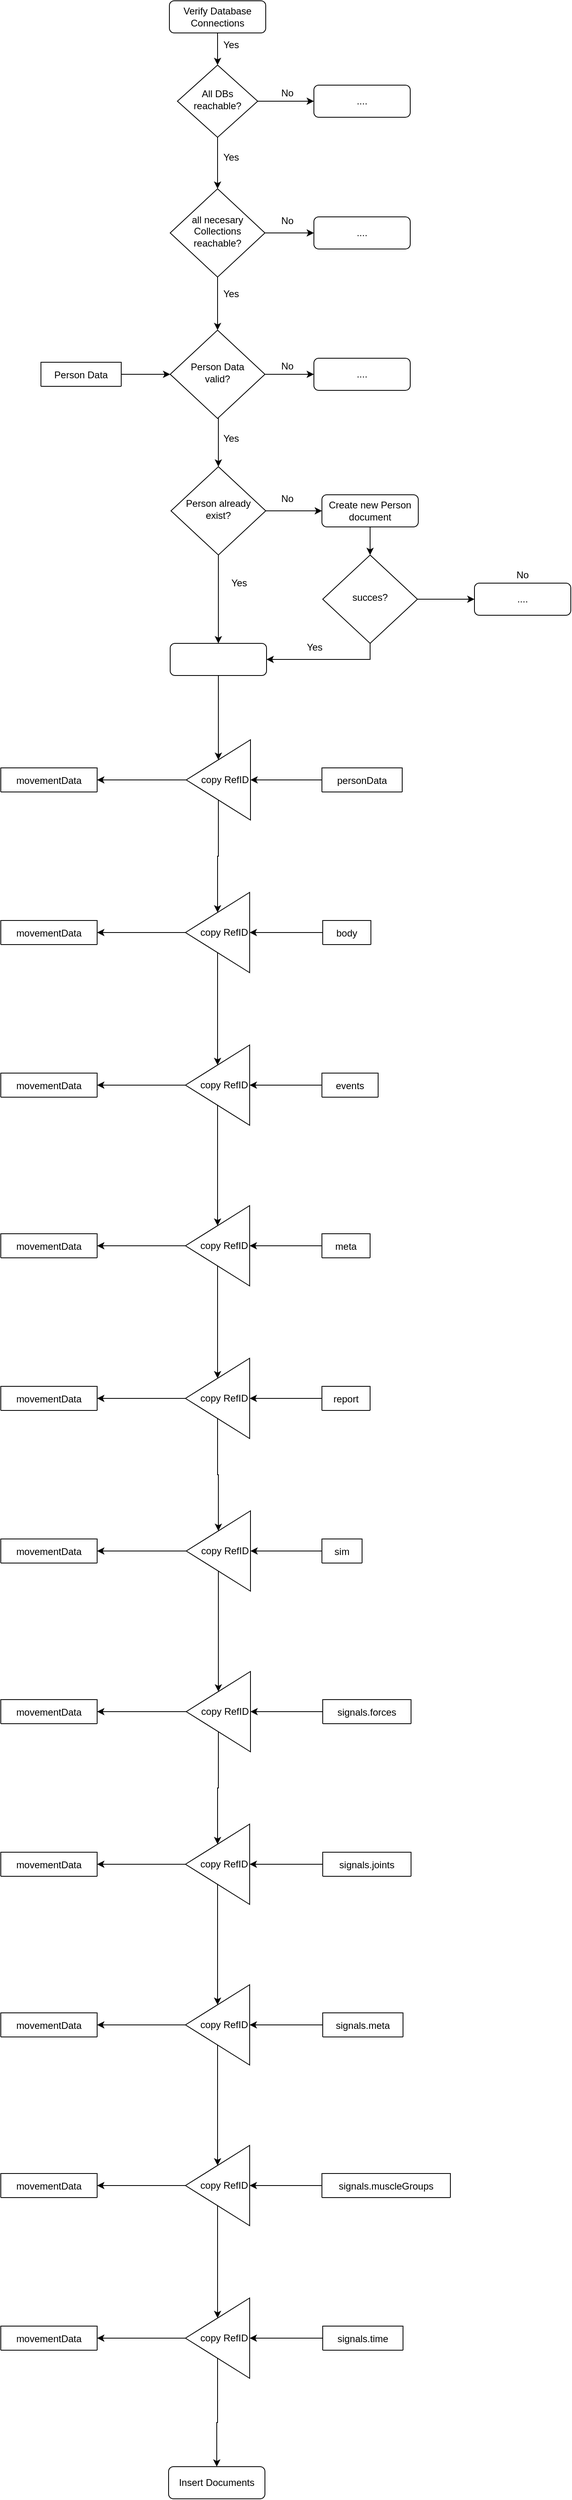 <mxfile version="15.6.8" type="device"><diagram id="C5RBs43oDa-KdzZeNtuy" name="Page-1"><mxGraphModel dx="2062" dy="1140" grid="1" gridSize="10" guides="1" tooltips="1" connect="1" arrows="1" fold="1" page="1" pageScale="1" pageWidth="827" pageHeight="1169" math="0" shadow="0"><root><mxCell id="WIyWlLk6GJQsqaUBKTNV-0"/><mxCell id="WIyWlLk6GJQsqaUBKTNV-1" parent="WIyWlLk6GJQsqaUBKTNV-0"/><mxCell id="cINrqWsgwhpBwH8-xO0w-30" style="edgeStyle=orthogonalEdgeStyle;rounded=0;orthogonalLoop=1;jettySize=auto;html=1;entryX=0.5;entryY=0;entryDx=0;entryDy=0;" edge="1" parent="WIyWlLk6GJQsqaUBKTNV-1" source="WIyWlLk6GJQsqaUBKTNV-3" target="WIyWlLk6GJQsqaUBKTNV-6"><mxGeometry relative="1" as="geometry"/></mxCell><mxCell id="WIyWlLk6GJQsqaUBKTNV-3" value="Verify Database Connections" style="rounded=1;whiteSpace=wrap;html=1;fontSize=12;glass=0;strokeWidth=1;shadow=0;" parent="WIyWlLk6GJQsqaUBKTNV-1" vertex="1"><mxGeometry x="320" y="80" width="120" height="40" as="geometry"/></mxCell><mxCell id="cINrqWsgwhpBwH8-xO0w-31" style="edgeStyle=orthogonalEdgeStyle;rounded=0;orthogonalLoop=1;jettySize=auto;html=1;entryX=0;entryY=0.5;entryDx=0;entryDy=0;" edge="1" parent="WIyWlLk6GJQsqaUBKTNV-1" source="WIyWlLk6GJQsqaUBKTNV-6" target="WIyWlLk6GJQsqaUBKTNV-7"><mxGeometry relative="1" as="geometry"/></mxCell><mxCell id="cINrqWsgwhpBwH8-xO0w-32" style="edgeStyle=orthogonalEdgeStyle;rounded=0;orthogonalLoop=1;jettySize=auto;html=1;" edge="1" parent="WIyWlLk6GJQsqaUBKTNV-1" source="WIyWlLk6GJQsqaUBKTNV-6" target="WIyWlLk6GJQsqaUBKTNV-10"><mxGeometry relative="1" as="geometry"/></mxCell><mxCell id="WIyWlLk6GJQsqaUBKTNV-6" value="All DBs reachable?" style="rhombus;whiteSpace=wrap;html=1;shadow=0;fontFamily=Helvetica;fontSize=12;align=center;strokeWidth=1;spacing=6;spacingTop=-4;" parent="WIyWlLk6GJQsqaUBKTNV-1" vertex="1"><mxGeometry x="330" y="160" width="100" height="90" as="geometry"/></mxCell><mxCell id="WIyWlLk6GJQsqaUBKTNV-7" value="...." style="rounded=1;whiteSpace=wrap;html=1;fontSize=12;glass=0;strokeWidth=1;shadow=0;" parent="WIyWlLk6GJQsqaUBKTNV-1" vertex="1"><mxGeometry x="500" y="185" width="120" height="40" as="geometry"/></mxCell><mxCell id="cINrqWsgwhpBwH8-xO0w-33" style="edgeStyle=orthogonalEdgeStyle;rounded=0;orthogonalLoop=1;jettySize=auto;html=1;entryX=0.5;entryY=0;entryDx=0;entryDy=0;" edge="1" parent="WIyWlLk6GJQsqaUBKTNV-1" source="WIyWlLk6GJQsqaUBKTNV-10" target="cINrqWsgwhpBwH8-xO0w-22"><mxGeometry relative="1" as="geometry"/></mxCell><mxCell id="cINrqWsgwhpBwH8-xO0w-34" style="edgeStyle=orthogonalEdgeStyle;rounded=0;orthogonalLoop=1;jettySize=auto;html=1;entryX=0;entryY=0.5;entryDx=0;entryDy=0;" edge="1" parent="WIyWlLk6GJQsqaUBKTNV-1" source="WIyWlLk6GJQsqaUBKTNV-10" target="cINrqWsgwhpBwH8-xO0w-10"><mxGeometry relative="1" as="geometry"/></mxCell><mxCell id="WIyWlLk6GJQsqaUBKTNV-10" value="all necesary Collections reachable?" style="rhombus;whiteSpace=wrap;html=1;shadow=0;fontFamily=Helvetica;fontSize=12;align=center;strokeWidth=1;spacing=6;spacingTop=-4;" parent="WIyWlLk6GJQsqaUBKTNV-1" vertex="1"><mxGeometry x="321" y="314" width="118" height="110" as="geometry"/></mxCell><mxCell id="cINrqWsgwhpBwH8-xO0w-10" value="...." style="rounded=1;whiteSpace=wrap;html=1;fontSize=12;glass=0;strokeWidth=1;shadow=0;" vertex="1" parent="WIyWlLk6GJQsqaUBKTNV-1"><mxGeometry x="500" y="349" width="120" height="40" as="geometry"/></mxCell><mxCell id="cINrqWsgwhpBwH8-xO0w-23" style="edgeStyle=orthogonalEdgeStyle;rounded=0;orthogonalLoop=1;jettySize=auto;html=1;entryX=0;entryY=0.5;entryDx=0;entryDy=0;" edge="1" parent="WIyWlLk6GJQsqaUBKTNV-1" source="cINrqWsgwhpBwH8-xO0w-14" target="cINrqWsgwhpBwH8-xO0w-22"><mxGeometry relative="1" as="geometry"><Array as="points"><mxPoint x="210" y="545"/></Array></mxGeometry></mxCell><mxCell id="cINrqWsgwhpBwH8-xO0w-14" value="Person Data" style="swimlane;fontStyle=0;childLayout=stackLayout;horizontal=1;startSize=30;horizontalStack=0;resizeParent=1;resizeParentMax=0;resizeLast=0;collapsible=1;marginBottom=0;" vertex="1" collapsed="1" parent="WIyWlLk6GJQsqaUBKTNV-1"><mxGeometry x="160" y="530" width="100" height="30" as="geometry"><mxRectangle x="110" y="530" width="140" height="120" as="alternateBounds"/></mxGeometry></mxCell><mxCell id="cINrqWsgwhpBwH8-xO0w-15" value="Item 1" style="text;strokeColor=none;fillColor=none;align=left;verticalAlign=middle;spacingLeft=4;spacingRight=4;overflow=hidden;points=[[0,0.5],[1,0.5]];portConstraint=eastwest;rotatable=0;" vertex="1" parent="cINrqWsgwhpBwH8-xO0w-14"><mxGeometry y="30" width="100" height="30" as="geometry"/></mxCell><mxCell id="cINrqWsgwhpBwH8-xO0w-16" value="Item 2" style="text;strokeColor=none;fillColor=none;align=left;verticalAlign=middle;spacingLeft=4;spacingRight=4;overflow=hidden;points=[[0,0.5],[1,0.5]];portConstraint=eastwest;rotatable=0;" vertex="1" parent="cINrqWsgwhpBwH8-xO0w-14"><mxGeometry y="60" width="100" height="30" as="geometry"/></mxCell><mxCell id="cINrqWsgwhpBwH8-xO0w-17" value="Item 3" style="text;strokeColor=none;fillColor=none;align=left;verticalAlign=middle;spacingLeft=4;spacingRight=4;overflow=hidden;points=[[0,0.5],[1,0.5]];portConstraint=eastwest;rotatable=0;" vertex="1" parent="cINrqWsgwhpBwH8-xO0w-14"><mxGeometry y="90" width="100" height="30" as="geometry"/></mxCell><mxCell id="cINrqWsgwhpBwH8-xO0w-35" style="edgeStyle=orthogonalEdgeStyle;rounded=0;orthogonalLoop=1;jettySize=auto;html=1;entryX=0;entryY=0.5;entryDx=0;entryDy=0;" edge="1" parent="WIyWlLk6GJQsqaUBKTNV-1" source="cINrqWsgwhpBwH8-xO0w-22" target="cINrqWsgwhpBwH8-xO0w-27"><mxGeometry relative="1" as="geometry"/></mxCell><mxCell id="cINrqWsgwhpBwH8-xO0w-43" style="edgeStyle=orthogonalEdgeStyle;rounded=0;orthogonalLoop=1;jettySize=auto;html=1;entryX=0.5;entryY=0;entryDx=0;entryDy=0;" edge="1" parent="WIyWlLk6GJQsqaUBKTNV-1" source="cINrqWsgwhpBwH8-xO0w-22" target="cINrqWsgwhpBwH8-xO0w-42"><mxGeometry relative="1" as="geometry"><Array as="points"><mxPoint x="381" y="610"/><mxPoint x="381" y="610"/></Array></mxGeometry></mxCell><mxCell id="cINrqWsgwhpBwH8-xO0w-22" value="Person Data &lt;br&gt;valid?" style="rhombus;whiteSpace=wrap;html=1;shadow=0;fontFamily=Helvetica;fontSize=12;align=center;strokeWidth=1;spacing=6;spacingTop=-4;" vertex="1" parent="WIyWlLk6GJQsqaUBKTNV-1"><mxGeometry x="321" y="490" width="118" height="110" as="geometry"/></mxCell><mxCell id="cINrqWsgwhpBwH8-xO0w-27" value="...." style="rounded=1;whiteSpace=wrap;html=1;fontSize=12;glass=0;strokeWidth=1;shadow=0;" vertex="1" parent="WIyWlLk6GJQsqaUBKTNV-1"><mxGeometry x="500" y="525" width="120" height="40" as="geometry"/></mxCell><mxCell id="cINrqWsgwhpBwH8-xO0w-36" value="Yes" style="text;html=1;strokeColor=none;fillColor=none;align=center;verticalAlign=middle;whiteSpace=wrap;rounded=0;" vertex="1" parent="WIyWlLk6GJQsqaUBKTNV-1"><mxGeometry x="380" y="440" width="34" height="10" as="geometry"/></mxCell><mxCell id="cINrqWsgwhpBwH8-xO0w-37" value="Yes" style="text;html=1;strokeColor=none;fillColor=none;align=center;verticalAlign=middle;whiteSpace=wrap;rounded=0;" vertex="1" parent="WIyWlLk6GJQsqaUBKTNV-1"><mxGeometry x="380" y="270" width="34" height="10" as="geometry"/></mxCell><mxCell id="cINrqWsgwhpBwH8-xO0w-38" value="Yes" style="text;html=1;strokeColor=none;fillColor=none;align=center;verticalAlign=middle;whiteSpace=wrap;rounded=0;" vertex="1" parent="WIyWlLk6GJQsqaUBKTNV-1"><mxGeometry x="380" y="130" width="34" height="10" as="geometry"/></mxCell><mxCell id="cINrqWsgwhpBwH8-xO0w-39" value="No" style="text;html=1;strokeColor=none;fillColor=none;align=center;verticalAlign=middle;whiteSpace=wrap;rounded=0;" vertex="1" parent="WIyWlLk6GJQsqaUBKTNV-1"><mxGeometry x="450" y="190" width="34" height="10" as="geometry"/></mxCell><mxCell id="cINrqWsgwhpBwH8-xO0w-40" value="No" style="text;html=1;strokeColor=none;fillColor=none;align=center;verticalAlign=middle;whiteSpace=wrap;rounded=0;" vertex="1" parent="WIyWlLk6GJQsqaUBKTNV-1"><mxGeometry x="450" y="349" width="34" height="10" as="geometry"/></mxCell><mxCell id="cINrqWsgwhpBwH8-xO0w-41" value="No" style="text;html=1;strokeColor=none;fillColor=none;align=center;verticalAlign=middle;whiteSpace=wrap;rounded=0;" vertex="1" parent="WIyWlLk6GJQsqaUBKTNV-1"><mxGeometry x="450" y="530" width="34" height="10" as="geometry"/></mxCell><mxCell id="cINrqWsgwhpBwH8-xO0w-46" style="edgeStyle=orthogonalEdgeStyle;rounded=0;orthogonalLoop=1;jettySize=auto;html=1;" edge="1" parent="WIyWlLk6GJQsqaUBKTNV-1" source="cINrqWsgwhpBwH8-xO0w-42"><mxGeometry relative="1" as="geometry"><mxPoint x="510" y="715" as="targetPoint"/></mxGeometry></mxCell><mxCell id="cINrqWsgwhpBwH8-xO0w-48" style="edgeStyle=orthogonalEdgeStyle;rounded=0;orthogonalLoop=1;jettySize=auto;html=1;entryX=0.5;entryY=0;entryDx=0;entryDy=0;" edge="1" parent="WIyWlLk6GJQsqaUBKTNV-1" source="cINrqWsgwhpBwH8-xO0w-42" target="cINrqWsgwhpBwH8-xO0w-51"><mxGeometry relative="1" as="geometry"><mxPoint x="380" y="840" as="targetPoint"/></mxGeometry></mxCell><mxCell id="cINrqWsgwhpBwH8-xO0w-42" value="Person already exist?" style="rhombus;whiteSpace=wrap;html=1;shadow=0;fontFamily=Helvetica;fontSize=12;align=center;strokeWidth=1;spacing=6;spacingTop=-4;" vertex="1" parent="WIyWlLk6GJQsqaUBKTNV-1"><mxGeometry x="322" y="660" width="118" height="110" as="geometry"/></mxCell><mxCell id="cINrqWsgwhpBwH8-xO0w-45" value="Yes" style="text;html=1;strokeColor=none;fillColor=none;align=center;verticalAlign=middle;whiteSpace=wrap;rounded=0;" vertex="1" parent="WIyWlLk6GJQsqaUBKTNV-1"><mxGeometry x="380" y="620" width="34" height="10" as="geometry"/></mxCell><mxCell id="cINrqWsgwhpBwH8-xO0w-47" value="Yes" style="text;html=1;strokeColor=none;fillColor=none;align=center;verticalAlign=middle;whiteSpace=wrap;rounded=0;" vertex="1" parent="WIyWlLk6GJQsqaUBKTNV-1"><mxGeometry x="390" y="800" width="34" height="10" as="geometry"/></mxCell><mxCell id="cINrqWsgwhpBwH8-xO0w-60" style="edgeStyle=orthogonalEdgeStyle;rounded=0;orthogonalLoop=1;jettySize=auto;html=1;" edge="1" parent="WIyWlLk6GJQsqaUBKTNV-1" source="cINrqWsgwhpBwH8-xO0w-49" target="cINrqWsgwhpBwH8-xO0w-59"><mxGeometry relative="1" as="geometry"/></mxCell><mxCell id="cINrqWsgwhpBwH8-xO0w-49" value="Create new Person document" style="rounded=1;whiteSpace=wrap;html=1;fontSize=12;glass=0;strokeWidth=1;shadow=0;" vertex="1" parent="WIyWlLk6GJQsqaUBKTNV-1"><mxGeometry x="510" y="695" width="120" height="40" as="geometry"/></mxCell><mxCell id="cINrqWsgwhpBwH8-xO0w-50" value="No" style="text;html=1;strokeColor=none;fillColor=none;align=center;verticalAlign=middle;whiteSpace=wrap;rounded=0;" vertex="1" parent="WIyWlLk6GJQsqaUBKTNV-1"><mxGeometry x="450" y="695" width="34" height="10" as="geometry"/></mxCell><mxCell id="cINrqWsgwhpBwH8-xO0w-330" style="edgeStyle=orthogonalEdgeStyle;rounded=0;orthogonalLoop=1;jettySize=auto;html=1;entryX=0.5;entryY=1;entryDx=0;entryDy=0;" edge="1" parent="WIyWlLk6GJQsqaUBKTNV-1" source="cINrqWsgwhpBwH8-xO0w-51" target="cINrqWsgwhpBwH8-xO0w-172"><mxGeometry relative="1" as="geometry"/></mxCell><mxCell id="cINrqWsgwhpBwH8-xO0w-51" value="" style="rounded=1;whiteSpace=wrap;html=1;fontSize=12;glass=0;strokeWidth=1;shadow=0;" vertex="1" parent="WIyWlLk6GJQsqaUBKTNV-1"><mxGeometry x="321" y="880" width="120" height="40" as="geometry"/></mxCell><mxCell id="cINrqWsgwhpBwH8-xO0w-63" style="edgeStyle=orthogonalEdgeStyle;rounded=0;orthogonalLoop=1;jettySize=auto;html=1;entryX=0;entryY=0.5;entryDx=0;entryDy=0;" edge="1" parent="WIyWlLk6GJQsqaUBKTNV-1" source="cINrqWsgwhpBwH8-xO0w-59" target="cINrqWsgwhpBwH8-xO0w-64"><mxGeometry relative="1" as="geometry"><mxPoint x="710" y="825" as="targetPoint"/></mxGeometry></mxCell><mxCell id="cINrqWsgwhpBwH8-xO0w-139" style="edgeStyle=orthogonalEdgeStyle;rounded=0;orthogonalLoop=1;jettySize=auto;html=1;entryX=1;entryY=0.5;entryDx=0;entryDy=0;" edge="1" parent="WIyWlLk6GJQsqaUBKTNV-1" source="cINrqWsgwhpBwH8-xO0w-59" target="cINrqWsgwhpBwH8-xO0w-51"><mxGeometry relative="1" as="geometry"><Array as="points"><mxPoint x="570" y="900"/></Array></mxGeometry></mxCell><mxCell id="cINrqWsgwhpBwH8-xO0w-59" value="succes?" style="rhombus;whiteSpace=wrap;html=1;shadow=0;fontFamily=Helvetica;fontSize=12;align=center;strokeWidth=1;spacing=6;spacingTop=-4;" vertex="1" parent="WIyWlLk6GJQsqaUBKTNV-1"><mxGeometry x="511" y="770" width="118" height="110" as="geometry"/></mxCell><mxCell id="cINrqWsgwhpBwH8-xO0w-64" value="...." style="rounded=1;whiteSpace=wrap;html=1;fontSize=12;glass=0;strokeWidth=1;shadow=0;" vertex="1" parent="WIyWlLk6GJQsqaUBKTNV-1"><mxGeometry x="700" y="805" width="120" height="40" as="geometry"/></mxCell><mxCell id="cINrqWsgwhpBwH8-xO0w-140" value="Yes" style="text;html=1;strokeColor=none;fillColor=none;align=center;verticalAlign=middle;whiteSpace=wrap;rounded=0;" vertex="1" parent="WIyWlLk6GJQsqaUBKTNV-1"><mxGeometry x="484" y="880" width="34" height="10" as="geometry"/></mxCell><mxCell id="cINrqWsgwhpBwH8-xO0w-141" value="No" style="text;html=1;strokeColor=none;fillColor=none;align=center;verticalAlign=middle;whiteSpace=wrap;rounded=0;" vertex="1" parent="WIyWlLk6GJQsqaUBKTNV-1"><mxGeometry x="743" y="790" width="34" height="10" as="geometry"/></mxCell><mxCell id="cINrqWsgwhpBwH8-xO0w-154" value="movementData" style="swimlane;fontStyle=0;childLayout=stackLayout;horizontal=1;startSize=30;horizontalStack=0;resizeParent=1;resizeParentMax=0;resizeLast=0;collapsible=1;marginBottom=0;" vertex="1" collapsed="1" parent="WIyWlLk6GJQsqaUBKTNV-1"><mxGeometry x="110" y="1035" width="120" height="30" as="geometry"><mxRectangle x="70" y="1020" width="140" height="390" as="alternateBounds"/></mxGeometry></mxCell><mxCell id="cINrqWsgwhpBwH8-xO0w-155" value="_id" style="text;strokeColor=none;fillColor=none;align=left;verticalAlign=middle;spacingLeft=4;spacingRight=4;overflow=hidden;points=[[0,0.5],[1,0.5]];portConstraint=eastwest;rotatable=0;" vertex="1" parent="cINrqWsgwhpBwH8-xO0w-154"><mxGeometry y="30" width="120" height="30" as="geometry"/></mxCell><mxCell id="cINrqWsgwhpBwH8-xO0w-156" value="PersonRefID" style="text;strokeColor=none;fillColor=none;align=left;verticalAlign=middle;spacingLeft=4;spacingRight=4;overflow=hidden;points=[[0,0.5],[1,0.5]];portConstraint=eastwest;rotatable=0;" vertex="1" parent="cINrqWsgwhpBwH8-xO0w-154"><mxGeometry y="60" width="120" height="30" as="geometry"/></mxCell><mxCell id="cINrqWsgwhpBwH8-xO0w-157" value="BodyRefID" style="text;strokeColor=none;fillColor=none;align=left;verticalAlign=middle;spacingLeft=4;spacingRight=4;overflow=hidden;points=[[0,0.5],[1,0.5]];portConstraint=eastwest;rotatable=0;" vertex="1" parent="cINrqWsgwhpBwH8-xO0w-154"><mxGeometry y="90" width="120" height="30" as="geometry"/></mxCell><mxCell id="cINrqWsgwhpBwH8-xO0w-344" value="EventsRefID" style="text;strokeColor=none;fillColor=none;align=left;verticalAlign=middle;spacingLeft=4;spacingRight=4;overflow=hidden;points=[[0,0.5],[1,0.5]];portConstraint=eastwest;rotatable=0;" vertex="1" parent="cINrqWsgwhpBwH8-xO0w-154"><mxGeometry y="120" width="120" height="30" as="geometry"/></mxCell><mxCell id="cINrqWsgwhpBwH8-xO0w-345" value="MetaRefID" style="text;strokeColor=none;fillColor=none;align=left;verticalAlign=middle;spacingLeft=4;spacingRight=4;overflow=hidden;points=[[0,0.5],[1,0.5]];portConstraint=eastwest;rotatable=0;" vertex="1" parent="cINrqWsgwhpBwH8-xO0w-154"><mxGeometry y="150" width="120" height="30" as="geometry"/></mxCell><mxCell id="cINrqWsgwhpBwH8-xO0w-346" value="ReportRefID" style="text;strokeColor=none;fillColor=none;align=left;verticalAlign=middle;spacingLeft=4;spacingRight=4;overflow=hidden;points=[[0,0.5],[1,0.5]];portConstraint=eastwest;rotatable=0;" vertex="1" parent="cINrqWsgwhpBwH8-xO0w-154"><mxGeometry y="180" width="120" height="30" as="geometry"/></mxCell><mxCell id="cINrqWsgwhpBwH8-xO0w-347" value="SimRefID" style="text;strokeColor=none;fillColor=none;align=left;verticalAlign=middle;spacingLeft=4;spacingRight=4;overflow=hidden;points=[[0,0.5],[1,0.5]];portConstraint=eastwest;rotatable=0;" vertex="1" parent="cINrqWsgwhpBwH8-xO0w-154"><mxGeometry y="210" width="120" height="30" as="geometry"/></mxCell><mxCell id="cINrqWsgwhpBwH8-xO0w-348" value="SignalsForceRefID" style="text;strokeColor=none;fillColor=none;align=left;verticalAlign=middle;spacingLeft=4;spacingRight=4;overflow=hidden;points=[[0,0.5],[1,0.5]];portConstraint=eastwest;rotatable=0;" vertex="1" parent="cINrqWsgwhpBwH8-xO0w-154"><mxGeometry y="240" width="120" height="30" as="geometry"/></mxCell><mxCell id="cINrqWsgwhpBwH8-xO0w-349" value="SignalsJointsRefID" style="text;strokeColor=none;fillColor=none;align=left;verticalAlign=middle;spacingLeft=4;spacingRight=4;overflow=hidden;points=[[0,0.5],[1,0.5]];portConstraint=eastwest;rotatable=0;" vertex="1" parent="cINrqWsgwhpBwH8-xO0w-154"><mxGeometry y="270" width="120" height="30" as="geometry"/></mxCell><mxCell id="cINrqWsgwhpBwH8-xO0w-350" value="SignalsForcesRefID" style="text;strokeColor=none;fillColor=none;align=left;verticalAlign=middle;spacingLeft=4;spacingRight=4;overflow=hidden;points=[[0,0.5],[1,0.5]];portConstraint=eastwest;rotatable=0;" vertex="1" parent="cINrqWsgwhpBwH8-xO0w-154"><mxGeometry y="300" width="120" height="30" as="geometry"/></mxCell><mxCell id="cINrqWsgwhpBwH8-xO0w-351" value="SignalsMusclesGroupRefID" style="text;strokeColor=none;fillColor=none;align=left;verticalAlign=middle;spacingLeft=4;spacingRight=4;overflow=hidden;points=[[0,0.5],[1,0.5]];portConstraint=eastwest;rotatable=0;" vertex="1" parent="cINrqWsgwhpBwH8-xO0w-154"><mxGeometry y="330" width="120" height="30" as="geometry"/></mxCell><mxCell id="cINrqWsgwhpBwH8-xO0w-352" value="SignalsMetaRefID" style="text;strokeColor=none;fillColor=none;align=left;verticalAlign=middle;spacingLeft=4;spacingRight=4;overflow=hidden;points=[[0,0.5],[1,0.5]];portConstraint=eastwest;rotatable=0;" vertex="1" parent="cINrqWsgwhpBwH8-xO0w-154"><mxGeometry y="360" width="120" height="30" as="geometry"/></mxCell><mxCell id="cINrqWsgwhpBwH8-xO0w-331" style="edgeStyle=orthogonalEdgeStyle;rounded=0;orthogonalLoop=1;jettySize=auto;html=1;entryX=0.5;entryY=1;entryDx=0;entryDy=0;" edge="1" parent="WIyWlLk6GJQsqaUBKTNV-1" source="cINrqWsgwhpBwH8-xO0w-172" target="cINrqWsgwhpBwH8-xO0w-203"><mxGeometry relative="1" as="geometry"/></mxCell><mxCell id="cINrqWsgwhpBwH8-xO0w-358" style="edgeStyle=orthogonalEdgeStyle;rounded=0;orthogonalLoop=1;jettySize=auto;html=1;" edge="1" parent="WIyWlLk6GJQsqaUBKTNV-1" source="cINrqWsgwhpBwH8-xO0w-172" target="cINrqWsgwhpBwH8-xO0w-154"><mxGeometry relative="1" as="geometry"/></mxCell><mxCell id="cINrqWsgwhpBwH8-xO0w-172" value="copy RefID" style="triangle;whiteSpace=wrap;html=1;direction=west;align=right;" vertex="1" parent="WIyWlLk6GJQsqaUBKTNV-1"><mxGeometry x="341" y="1000" width="80" height="100" as="geometry"/></mxCell><mxCell id="cINrqWsgwhpBwH8-xO0w-179" style="edgeStyle=orthogonalEdgeStyle;rounded=0;orthogonalLoop=1;jettySize=auto;html=1;entryX=0;entryY=0.5;entryDx=0;entryDy=0;" edge="1" parent="WIyWlLk6GJQsqaUBKTNV-1" source="cINrqWsgwhpBwH8-xO0w-175" target="cINrqWsgwhpBwH8-xO0w-172"><mxGeometry relative="1" as="geometry"/></mxCell><mxCell id="cINrqWsgwhpBwH8-xO0w-175" value="personData" style="swimlane;fontStyle=0;childLayout=stackLayout;horizontal=1;startSize=30;horizontalStack=0;resizeParent=1;resizeParentMax=0;resizeLast=0;collapsible=1;marginBottom=0;" vertex="1" collapsed="1" parent="WIyWlLk6GJQsqaUBKTNV-1"><mxGeometry x="510" y="1035" width="100" height="30" as="geometry"><mxRectangle x="510" y="1035" width="140" height="120" as="alternateBounds"/></mxGeometry></mxCell><mxCell id="cINrqWsgwhpBwH8-xO0w-176" value="item 1" style="text;strokeColor=none;fillColor=none;align=left;verticalAlign=middle;spacingLeft=4;spacingRight=4;overflow=hidden;points=[[0,0.5],[1,0.5]];portConstraint=eastwest;rotatable=0;" vertex="1" parent="cINrqWsgwhpBwH8-xO0w-175"><mxGeometry y="30" width="100" height="30" as="geometry"/></mxCell><mxCell id="cINrqWsgwhpBwH8-xO0w-177" value="Item 2" style="text;strokeColor=none;fillColor=none;align=left;verticalAlign=middle;spacingLeft=4;spacingRight=4;overflow=hidden;points=[[0,0.5],[1,0.5]];portConstraint=eastwest;rotatable=0;" vertex="1" parent="cINrqWsgwhpBwH8-xO0w-175"><mxGeometry y="60" width="100" height="30" as="geometry"/></mxCell><mxCell id="cINrqWsgwhpBwH8-xO0w-178" value="Item 3" style="text;strokeColor=none;fillColor=none;align=left;verticalAlign=middle;spacingLeft=4;spacingRight=4;overflow=hidden;points=[[0,0.5],[1,0.5]];portConstraint=eastwest;rotatable=0;" vertex="1" parent="cINrqWsgwhpBwH8-xO0w-175"><mxGeometry y="90" width="100" height="30" as="geometry"/></mxCell><mxCell id="cINrqWsgwhpBwH8-xO0w-332" style="edgeStyle=orthogonalEdgeStyle;rounded=0;orthogonalLoop=1;jettySize=auto;html=1;entryX=0.5;entryY=1;entryDx=0;entryDy=0;" edge="1" parent="WIyWlLk6GJQsqaUBKTNV-1" source="cINrqWsgwhpBwH8-xO0w-203" target="cINrqWsgwhpBwH8-xO0w-215"><mxGeometry relative="1" as="geometry"/></mxCell><mxCell id="cINrqWsgwhpBwH8-xO0w-489" style="edgeStyle=orthogonalEdgeStyle;rounded=0;orthogonalLoop=1;jettySize=auto;html=1;" edge="1" parent="WIyWlLk6GJQsqaUBKTNV-1" source="cINrqWsgwhpBwH8-xO0w-203" target="cINrqWsgwhpBwH8-xO0w-359"><mxGeometry relative="1" as="geometry"/></mxCell><mxCell id="cINrqWsgwhpBwH8-xO0w-203" value="copy RefID" style="triangle;whiteSpace=wrap;html=1;direction=west;align=right;" vertex="1" parent="WIyWlLk6GJQsqaUBKTNV-1"><mxGeometry x="340" y="1190" width="80" height="100" as="geometry"/></mxCell><mxCell id="cINrqWsgwhpBwH8-xO0w-204" style="edgeStyle=orthogonalEdgeStyle;rounded=0;orthogonalLoop=1;jettySize=auto;html=1;entryX=0;entryY=0.5;entryDx=0;entryDy=0;" edge="1" parent="WIyWlLk6GJQsqaUBKTNV-1" source="cINrqWsgwhpBwH8-xO0w-205" target="cINrqWsgwhpBwH8-xO0w-203"><mxGeometry relative="1" as="geometry"/></mxCell><mxCell id="cINrqWsgwhpBwH8-xO0w-205" value="body" style="swimlane;fontStyle=0;childLayout=stackLayout;horizontal=1;startSize=30;horizontalStack=0;resizeParent=1;resizeParentMax=0;resizeLast=0;collapsible=1;marginBottom=0;" vertex="1" collapsed="1" parent="WIyWlLk6GJQsqaUBKTNV-1"><mxGeometry x="511" y="1225" width="60" height="30" as="geometry"><mxRectangle x="511" y="1225" width="140" height="120" as="alternateBounds"/></mxGeometry></mxCell><mxCell id="cINrqWsgwhpBwH8-xO0w-206" value="item 1" style="text;strokeColor=none;fillColor=none;align=left;verticalAlign=middle;spacingLeft=4;spacingRight=4;overflow=hidden;points=[[0,0.5],[1,0.5]];portConstraint=eastwest;rotatable=0;" vertex="1" parent="cINrqWsgwhpBwH8-xO0w-205"><mxGeometry y="30" width="60" height="30" as="geometry"/></mxCell><mxCell id="cINrqWsgwhpBwH8-xO0w-207" value="Item 2" style="text;strokeColor=none;fillColor=none;align=left;verticalAlign=middle;spacingLeft=4;spacingRight=4;overflow=hidden;points=[[0,0.5],[1,0.5]];portConstraint=eastwest;rotatable=0;" vertex="1" parent="cINrqWsgwhpBwH8-xO0w-205"><mxGeometry y="60" width="60" height="30" as="geometry"/></mxCell><mxCell id="cINrqWsgwhpBwH8-xO0w-208" value="Item 3" style="text;strokeColor=none;fillColor=none;align=left;verticalAlign=middle;spacingLeft=4;spacingRight=4;overflow=hidden;points=[[0,0.5],[1,0.5]];portConstraint=eastwest;rotatable=0;" vertex="1" parent="cINrqWsgwhpBwH8-xO0w-205"><mxGeometry y="90" width="60" height="30" as="geometry"/></mxCell><mxCell id="cINrqWsgwhpBwH8-xO0w-333" style="edgeStyle=orthogonalEdgeStyle;rounded=0;orthogonalLoop=1;jettySize=auto;html=1;" edge="1" parent="WIyWlLk6GJQsqaUBKTNV-1" source="cINrqWsgwhpBwH8-xO0w-215" target="cINrqWsgwhpBwH8-xO0w-227"><mxGeometry relative="1" as="geometry"/></mxCell><mxCell id="cINrqWsgwhpBwH8-xO0w-490" style="edgeStyle=orthogonalEdgeStyle;rounded=0;orthogonalLoop=1;jettySize=auto;html=1;" edge="1" parent="WIyWlLk6GJQsqaUBKTNV-1" source="cINrqWsgwhpBwH8-xO0w-215" target="cINrqWsgwhpBwH8-xO0w-372"><mxGeometry relative="1" as="geometry"/></mxCell><mxCell id="cINrqWsgwhpBwH8-xO0w-215" value="copy RefID" style="triangle;whiteSpace=wrap;html=1;direction=west;align=right;" vertex="1" parent="WIyWlLk6GJQsqaUBKTNV-1"><mxGeometry x="340" y="1380" width="80" height="100" as="geometry"/></mxCell><mxCell id="cINrqWsgwhpBwH8-xO0w-216" style="edgeStyle=orthogonalEdgeStyle;rounded=0;orthogonalLoop=1;jettySize=auto;html=1;entryX=0;entryY=0.5;entryDx=0;entryDy=0;" edge="1" parent="WIyWlLk6GJQsqaUBKTNV-1" source="cINrqWsgwhpBwH8-xO0w-217" target="cINrqWsgwhpBwH8-xO0w-215"><mxGeometry relative="1" as="geometry"/></mxCell><mxCell id="cINrqWsgwhpBwH8-xO0w-217" value="events" style="swimlane;fontStyle=0;childLayout=stackLayout;horizontal=1;startSize=30;horizontalStack=0;resizeParent=1;resizeParentMax=0;resizeLast=0;collapsible=1;marginBottom=0;" vertex="1" collapsed="1" parent="WIyWlLk6GJQsqaUBKTNV-1"><mxGeometry x="510" y="1415" width="70" height="30" as="geometry"><mxRectangle x="511" y="1370" width="140" height="120" as="alternateBounds"/></mxGeometry></mxCell><mxCell id="cINrqWsgwhpBwH8-xO0w-218" value="item 1" style="text;strokeColor=none;fillColor=none;align=left;verticalAlign=middle;spacingLeft=4;spacingRight=4;overflow=hidden;points=[[0,0.5],[1,0.5]];portConstraint=eastwest;rotatable=0;" vertex="1" parent="cINrqWsgwhpBwH8-xO0w-217"><mxGeometry y="30" width="70" height="30" as="geometry"/></mxCell><mxCell id="cINrqWsgwhpBwH8-xO0w-219" value="Item 2" style="text;strokeColor=none;fillColor=none;align=left;verticalAlign=middle;spacingLeft=4;spacingRight=4;overflow=hidden;points=[[0,0.5],[1,0.5]];portConstraint=eastwest;rotatable=0;" vertex="1" parent="cINrqWsgwhpBwH8-xO0w-217"><mxGeometry y="60" width="70" height="30" as="geometry"/></mxCell><mxCell id="cINrqWsgwhpBwH8-xO0w-220" value="Item 3" style="text;strokeColor=none;fillColor=none;align=left;verticalAlign=middle;spacingLeft=4;spacingRight=4;overflow=hidden;points=[[0,0.5],[1,0.5]];portConstraint=eastwest;rotatable=0;" vertex="1" parent="cINrqWsgwhpBwH8-xO0w-217"><mxGeometry y="90" width="70" height="30" as="geometry"/></mxCell><mxCell id="cINrqWsgwhpBwH8-xO0w-334" style="edgeStyle=orthogonalEdgeStyle;rounded=0;orthogonalLoop=1;jettySize=auto;html=1;" edge="1" parent="WIyWlLk6GJQsqaUBKTNV-1" source="cINrqWsgwhpBwH8-xO0w-227" target="cINrqWsgwhpBwH8-xO0w-239"><mxGeometry relative="1" as="geometry"/></mxCell><mxCell id="cINrqWsgwhpBwH8-xO0w-491" style="edgeStyle=orthogonalEdgeStyle;rounded=0;orthogonalLoop=1;jettySize=auto;html=1;" edge="1" parent="WIyWlLk6GJQsqaUBKTNV-1" source="cINrqWsgwhpBwH8-xO0w-227" target="cINrqWsgwhpBwH8-xO0w-385"><mxGeometry relative="1" as="geometry"/></mxCell><mxCell id="cINrqWsgwhpBwH8-xO0w-227" value="copy RefID" style="triangle;whiteSpace=wrap;html=1;direction=west;align=right;" vertex="1" parent="WIyWlLk6GJQsqaUBKTNV-1"><mxGeometry x="340" y="1580" width="80" height="100" as="geometry"/></mxCell><mxCell id="cINrqWsgwhpBwH8-xO0w-228" style="edgeStyle=orthogonalEdgeStyle;rounded=0;orthogonalLoop=1;jettySize=auto;html=1;entryX=0;entryY=0.5;entryDx=0;entryDy=0;" edge="1" parent="WIyWlLk6GJQsqaUBKTNV-1" source="cINrqWsgwhpBwH8-xO0w-229" target="cINrqWsgwhpBwH8-xO0w-227"><mxGeometry relative="1" as="geometry"/></mxCell><mxCell id="cINrqWsgwhpBwH8-xO0w-229" value="meta" style="swimlane;fontStyle=0;childLayout=stackLayout;horizontal=1;startSize=30;horizontalStack=0;resizeParent=1;resizeParentMax=0;resizeLast=0;collapsible=1;marginBottom=0;" vertex="1" collapsed="1" parent="WIyWlLk6GJQsqaUBKTNV-1"><mxGeometry x="510" y="1615" width="60" height="30" as="geometry"><mxRectangle x="511" y="1570" width="140" height="120" as="alternateBounds"/></mxGeometry></mxCell><mxCell id="cINrqWsgwhpBwH8-xO0w-230" value="item 1" style="text;strokeColor=none;fillColor=none;align=left;verticalAlign=middle;spacingLeft=4;spacingRight=4;overflow=hidden;points=[[0,0.5],[1,0.5]];portConstraint=eastwest;rotatable=0;" vertex="1" parent="cINrqWsgwhpBwH8-xO0w-229"><mxGeometry y="30" width="60" height="30" as="geometry"/></mxCell><mxCell id="cINrqWsgwhpBwH8-xO0w-231" value="Item 2" style="text;strokeColor=none;fillColor=none;align=left;verticalAlign=middle;spacingLeft=4;spacingRight=4;overflow=hidden;points=[[0,0.5],[1,0.5]];portConstraint=eastwest;rotatable=0;" vertex="1" parent="cINrqWsgwhpBwH8-xO0w-229"><mxGeometry y="60" width="60" height="30" as="geometry"/></mxCell><mxCell id="cINrqWsgwhpBwH8-xO0w-232" value="Item 3" style="text;strokeColor=none;fillColor=none;align=left;verticalAlign=middle;spacingLeft=4;spacingRight=4;overflow=hidden;points=[[0,0.5],[1,0.5]];portConstraint=eastwest;rotatable=0;" vertex="1" parent="cINrqWsgwhpBwH8-xO0w-229"><mxGeometry y="90" width="60" height="30" as="geometry"/></mxCell><mxCell id="cINrqWsgwhpBwH8-xO0w-335" style="edgeStyle=orthogonalEdgeStyle;rounded=0;orthogonalLoop=1;jettySize=auto;html=1;" edge="1" parent="WIyWlLk6GJQsqaUBKTNV-1" source="cINrqWsgwhpBwH8-xO0w-239" target="cINrqWsgwhpBwH8-xO0w-323"><mxGeometry relative="1" as="geometry"/></mxCell><mxCell id="cINrqWsgwhpBwH8-xO0w-492" style="edgeStyle=orthogonalEdgeStyle;rounded=0;orthogonalLoop=1;jettySize=auto;html=1;" edge="1" parent="WIyWlLk6GJQsqaUBKTNV-1" source="cINrqWsgwhpBwH8-xO0w-239" target="cINrqWsgwhpBwH8-xO0w-398"><mxGeometry relative="1" as="geometry"/></mxCell><mxCell id="cINrqWsgwhpBwH8-xO0w-239" value="copy RefID" style="triangle;whiteSpace=wrap;html=1;direction=west;align=right;" vertex="1" parent="WIyWlLk6GJQsqaUBKTNV-1"><mxGeometry x="340" y="1770" width="80" height="100" as="geometry"/></mxCell><mxCell id="cINrqWsgwhpBwH8-xO0w-240" style="edgeStyle=orthogonalEdgeStyle;rounded=0;orthogonalLoop=1;jettySize=auto;html=1;entryX=0;entryY=0.5;entryDx=0;entryDy=0;" edge="1" parent="WIyWlLk6GJQsqaUBKTNV-1" source="cINrqWsgwhpBwH8-xO0w-241" target="cINrqWsgwhpBwH8-xO0w-239"><mxGeometry relative="1" as="geometry"/></mxCell><mxCell id="cINrqWsgwhpBwH8-xO0w-241" value="report" style="swimlane;fontStyle=0;childLayout=stackLayout;horizontal=1;startSize=30;horizontalStack=0;resizeParent=1;resizeParentMax=0;resizeLast=0;collapsible=1;marginBottom=0;" vertex="1" collapsed="1" parent="WIyWlLk6GJQsqaUBKTNV-1"><mxGeometry x="510" y="1805" width="60" height="30" as="geometry"><mxRectangle x="511" y="1760" width="140" height="120" as="alternateBounds"/></mxGeometry></mxCell><mxCell id="cINrqWsgwhpBwH8-xO0w-242" value="item 1" style="text;strokeColor=none;fillColor=none;align=left;verticalAlign=middle;spacingLeft=4;spacingRight=4;overflow=hidden;points=[[0,0.5],[1,0.5]];portConstraint=eastwest;rotatable=0;" vertex="1" parent="cINrqWsgwhpBwH8-xO0w-241"><mxGeometry y="30" width="60" height="30" as="geometry"/></mxCell><mxCell id="cINrqWsgwhpBwH8-xO0w-243" value="Item 2" style="text;strokeColor=none;fillColor=none;align=left;verticalAlign=middle;spacingLeft=4;spacingRight=4;overflow=hidden;points=[[0,0.5],[1,0.5]];portConstraint=eastwest;rotatable=0;" vertex="1" parent="cINrqWsgwhpBwH8-xO0w-241"><mxGeometry y="60" width="60" height="30" as="geometry"/></mxCell><mxCell id="cINrqWsgwhpBwH8-xO0w-244" value="Item 3" style="text;strokeColor=none;fillColor=none;align=left;verticalAlign=middle;spacingLeft=4;spacingRight=4;overflow=hidden;points=[[0,0.5],[1,0.5]];portConstraint=eastwest;rotatable=0;" vertex="1" parent="cINrqWsgwhpBwH8-xO0w-241"><mxGeometry y="90" width="60" height="30" as="geometry"/></mxCell><mxCell id="cINrqWsgwhpBwH8-xO0w-338" style="edgeStyle=orthogonalEdgeStyle;rounded=0;orthogonalLoop=1;jettySize=auto;html=1;" edge="1" parent="WIyWlLk6GJQsqaUBKTNV-1" source="cINrqWsgwhpBwH8-xO0w-263" target="cINrqWsgwhpBwH8-xO0w-275"><mxGeometry relative="1" as="geometry"/></mxCell><mxCell id="cINrqWsgwhpBwH8-xO0w-494" style="edgeStyle=orthogonalEdgeStyle;rounded=0;orthogonalLoop=1;jettySize=auto;html=1;entryX=1;entryY=0.5;entryDx=0;entryDy=0;" edge="1" parent="WIyWlLk6GJQsqaUBKTNV-1" source="cINrqWsgwhpBwH8-xO0w-263" target="cINrqWsgwhpBwH8-xO0w-424"><mxGeometry relative="1" as="geometry"/></mxCell><mxCell id="cINrqWsgwhpBwH8-xO0w-263" value="copy RefID" style="triangle;whiteSpace=wrap;html=1;direction=west;align=right;" vertex="1" parent="WIyWlLk6GJQsqaUBKTNV-1"><mxGeometry x="341" y="2160" width="80" height="100" as="geometry"/></mxCell><mxCell id="cINrqWsgwhpBwH8-xO0w-264" style="edgeStyle=orthogonalEdgeStyle;rounded=0;orthogonalLoop=1;jettySize=auto;html=1;entryX=0;entryY=0.5;entryDx=0;entryDy=0;" edge="1" parent="WIyWlLk6GJQsqaUBKTNV-1" source="cINrqWsgwhpBwH8-xO0w-265" target="cINrqWsgwhpBwH8-xO0w-263"><mxGeometry relative="1" as="geometry"/></mxCell><mxCell id="cINrqWsgwhpBwH8-xO0w-265" value="signals.forces" style="swimlane;fontStyle=0;childLayout=stackLayout;horizontal=1;startSize=30;horizontalStack=0;resizeParent=1;resizeParentMax=0;resizeLast=0;collapsible=1;marginBottom=0;" vertex="1" collapsed="1" parent="WIyWlLk6GJQsqaUBKTNV-1"><mxGeometry x="511" y="2195" width="110" height="30" as="geometry"><mxRectangle x="502" y="2150" width="140" height="120" as="alternateBounds"/></mxGeometry></mxCell><mxCell id="cINrqWsgwhpBwH8-xO0w-266" value="item 1" style="text;strokeColor=none;fillColor=none;align=left;verticalAlign=middle;spacingLeft=4;spacingRight=4;overflow=hidden;points=[[0,0.5],[1,0.5]];portConstraint=eastwest;rotatable=0;" vertex="1" parent="cINrqWsgwhpBwH8-xO0w-265"><mxGeometry y="30" width="110" height="30" as="geometry"/></mxCell><mxCell id="cINrqWsgwhpBwH8-xO0w-267" value="Item 2" style="text;strokeColor=none;fillColor=none;align=left;verticalAlign=middle;spacingLeft=4;spacingRight=4;overflow=hidden;points=[[0,0.5],[1,0.5]];portConstraint=eastwest;rotatable=0;" vertex="1" parent="cINrqWsgwhpBwH8-xO0w-265"><mxGeometry y="60" width="110" height="30" as="geometry"/></mxCell><mxCell id="cINrqWsgwhpBwH8-xO0w-268" value="Item 3" style="text;strokeColor=none;fillColor=none;align=left;verticalAlign=middle;spacingLeft=4;spacingRight=4;overflow=hidden;points=[[0,0.5],[1,0.5]];portConstraint=eastwest;rotatable=0;" vertex="1" parent="cINrqWsgwhpBwH8-xO0w-265"><mxGeometry y="90" width="110" height="30" as="geometry"/></mxCell><mxCell id="cINrqWsgwhpBwH8-xO0w-339" style="edgeStyle=orthogonalEdgeStyle;rounded=0;orthogonalLoop=1;jettySize=auto;html=1;" edge="1" parent="WIyWlLk6GJQsqaUBKTNV-1" source="cINrqWsgwhpBwH8-xO0w-275" target="cINrqWsgwhpBwH8-xO0w-287"><mxGeometry relative="1" as="geometry"/></mxCell><mxCell id="cINrqWsgwhpBwH8-xO0w-495" style="edgeStyle=orthogonalEdgeStyle;rounded=0;orthogonalLoop=1;jettySize=auto;html=1;" edge="1" parent="WIyWlLk6GJQsqaUBKTNV-1" source="cINrqWsgwhpBwH8-xO0w-275" target="cINrqWsgwhpBwH8-xO0w-437"><mxGeometry relative="1" as="geometry"/></mxCell><mxCell id="cINrqWsgwhpBwH8-xO0w-275" value="copy RefID" style="triangle;whiteSpace=wrap;html=1;direction=west;align=right;" vertex="1" parent="WIyWlLk6GJQsqaUBKTNV-1"><mxGeometry x="340" y="2350" width="80" height="100" as="geometry"/></mxCell><mxCell id="cINrqWsgwhpBwH8-xO0w-276" style="edgeStyle=orthogonalEdgeStyle;rounded=0;orthogonalLoop=1;jettySize=auto;html=1;entryX=0;entryY=0.5;entryDx=0;entryDy=0;" edge="1" parent="WIyWlLk6GJQsqaUBKTNV-1" source="cINrqWsgwhpBwH8-xO0w-277" target="cINrqWsgwhpBwH8-xO0w-275"><mxGeometry relative="1" as="geometry"/></mxCell><mxCell id="cINrqWsgwhpBwH8-xO0w-277" value="signals.joints" style="swimlane;fontStyle=0;childLayout=stackLayout;horizontal=1;startSize=30;horizontalStack=0;resizeParent=1;resizeParentMax=0;resizeLast=0;collapsible=1;marginBottom=0;" vertex="1" collapsed="1" parent="WIyWlLk6GJQsqaUBKTNV-1"><mxGeometry x="511" y="2385" width="110" height="30" as="geometry"><mxRectangle x="502" y="2340" width="140" height="120" as="alternateBounds"/></mxGeometry></mxCell><mxCell id="cINrqWsgwhpBwH8-xO0w-278" value="item 1" style="text;strokeColor=none;fillColor=none;align=left;verticalAlign=middle;spacingLeft=4;spacingRight=4;overflow=hidden;points=[[0,0.5],[1,0.5]];portConstraint=eastwest;rotatable=0;" vertex="1" parent="cINrqWsgwhpBwH8-xO0w-277"><mxGeometry y="30" width="110" height="30" as="geometry"/></mxCell><mxCell id="cINrqWsgwhpBwH8-xO0w-279" value="Item 2" style="text;strokeColor=none;fillColor=none;align=left;verticalAlign=middle;spacingLeft=4;spacingRight=4;overflow=hidden;points=[[0,0.5],[1,0.5]];portConstraint=eastwest;rotatable=0;" vertex="1" parent="cINrqWsgwhpBwH8-xO0w-277"><mxGeometry y="60" width="110" height="30" as="geometry"/></mxCell><mxCell id="cINrqWsgwhpBwH8-xO0w-280" value="Item 3" style="text;strokeColor=none;fillColor=none;align=left;verticalAlign=middle;spacingLeft=4;spacingRight=4;overflow=hidden;points=[[0,0.5],[1,0.5]];portConstraint=eastwest;rotatable=0;" vertex="1" parent="cINrqWsgwhpBwH8-xO0w-277"><mxGeometry y="90" width="110" height="30" as="geometry"/></mxCell><mxCell id="cINrqWsgwhpBwH8-xO0w-340" style="edgeStyle=orthogonalEdgeStyle;rounded=0;orthogonalLoop=1;jettySize=auto;html=1;" edge="1" parent="WIyWlLk6GJQsqaUBKTNV-1" source="cINrqWsgwhpBwH8-xO0w-287" target="cINrqWsgwhpBwH8-xO0w-299"><mxGeometry relative="1" as="geometry"/></mxCell><mxCell id="cINrqWsgwhpBwH8-xO0w-496" style="edgeStyle=orthogonalEdgeStyle;rounded=0;orthogonalLoop=1;jettySize=auto;html=1;" edge="1" parent="WIyWlLk6GJQsqaUBKTNV-1" source="cINrqWsgwhpBwH8-xO0w-287" target="cINrqWsgwhpBwH8-xO0w-450"><mxGeometry relative="1" as="geometry"/></mxCell><mxCell id="cINrqWsgwhpBwH8-xO0w-287" value="copy RefID" style="triangle;whiteSpace=wrap;html=1;direction=west;align=right;" vertex="1" parent="WIyWlLk6GJQsqaUBKTNV-1"><mxGeometry x="340" y="2550" width="80" height="100" as="geometry"/></mxCell><mxCell id="cINrqWsgwhpBwH8-xO0w-288" style="edgeStyle=orthogonalEdgeStyle;rounded=0;orthogonalLoop=1;jettySize=auto;html=1;entryX=0;entryY=0.5;entryDx=0;entryDy=0;" edge="1" parent="WIyWlLk6GJQsqaUBKTNV-1" source="cINrqWsgwhpBwH8-xO0w-289" target="cINrqWsgwhpBwH8-xO0w-287"><mxGeometry relative="1" as="geometry"/></mxCell><mxCell id="cINrqWsgwhpBwH8-xO0w-289" value="signals.meta" style="swimlane;fontStyle=0;childLayout=stackLayout;horizontal=1;startSize=30;horizontalStack=0;resizeParent=1;resizeParentMax=0;resizeLast=0;collapsible=1;marginBottom=0;" vertex="1" collapsed="1" parent="WIyWlLk6GJQsqaUBKTNV-1"><mxGeometry x="511" y="2585" width="100" height="30" as="geometry"><mxRectangle x="502" y="2540" width="140" height="120" as="alternateBounds"/></mxGeometry></mxCell><mxCell id="cINrqWsgwhpBwH8-xO0w-290" value="item 1" style="text;strokeColor=none;fillColor=none;align=left;verticalAlign=middle;spacingLeft=4;spacingRight=4;overflow=hidden;points=[[0,0.5],[1,0.5]];portConstraint=eastwest;rotatable=0;" vertex="1" parent="cINrqWsgwhpBwH8-xO0w-289"><mxGeometry y="30" width="100" height="30" as="geometry"/></mxCell><mxCell id="cINrqWsgwhpBwH8-xO0w-291" value="Item 2" style="text;strokeColor=none;fillColor=none;align=left;verticalAlign=middle;spacingLeft=4;spacingRight=4;overflow=hidden;points=[[0,0.5],[1,0.5]];portConstraint=eastwest;rotatable=0;" vertex="1" parent="cINrqWsgwhpBwH8-xO0w-289"><mxGeometry y="60" width="100" height="30" as="geometry"/></mxCell><mxCell id="cINrqWsgwhpBwH8-xO0w-292" value="Item 3" style="text;strokeColor=none;fillColor=none;align=left;verticalAlign=middle;spacingLeft=4;spacingRight=4;overflow=hidden;points=[[0,0.5],[1,0.5]];portConstraint=eastwest;rotatable=0;" vertex="1" parent="cINrqWsgwhpBwH8-xO0w-289"><mxGeometry y="90" width="100" height="30" as="geometry"/></mxCell><mxCell id="cINrqWsgwhpBwH8-xO0w-341" style="edgeStyle=orthogonalEdgeStyle;rounded=0;orthogonalLoop=1;jettySize=auto;html=1;" edge="1" parent="WIyWlLk6GJQsqaUBKTNV-1" source="cINrqWsgwhpBwH8-xO0w-299" target="cINrqWsgwhpBwH8-xO0w-311"><mxGeometry relative="1" as="geometry"/></mxCell><mxCell id="cINrqWsgwhpBwH8-xO0w-497" style="edgeStyle=orthogonalEdgeStyle;rounded=0;orthogonalLoop=1;jettySize=auto;html=1;entryX=1;entryY=0.5;entryDx=0;entryDy=0;" edge="1" parent="WIyWlLk6GJQsqaUBKTNV-1" source="cINrqWsgwhpBwH8-xO0w-299" target="cINrqWsgwhpBwH8-xO0w-463"><mxGeometry relative="1" as="geometry"/></mxCell><mxCell id="cINrqWsgwhpBwH8-xO0w-299" value="copy RefID" style="triangle;whiteSpace=wrap;html=1;direction=west;align=right;" vertex="1" parent="WIyWlLk6GJQsqaUBKTNV-1"><mxGeometry x="340" y="2750" width="80" height="100" as="geometry"/></mxCell><mxCell id="cINrqWsgwhpBwH8-xO0w-300" style="edgeStyle=orthogonalEdgeStyle;rounded=0;orthogonalLoop=1;jettySize=auto;html=1;entryX=0;entryY=0.5;entryDx=0;entryDy=0;" edge="1" parent="WIyWlLk6GJQsqaUBKTNV-1" source="cINrqWsgwhpBwH8-xO0w-301" target="cINrqWsgwhpBwH8-xO0w-299"><mxGeometry relative="1" as="geometry"/></mxCell><mxCell id="cINrqWsgwhpBwH8-xO0w-301" value="signals.muscleGroups" style="swimlane;fontStyle=0;childLayout=stackLayout;horizontal=1;startSize=30;horizontalStack=0;resizeParent=1;resizeParentMax=0;resizeLast=0;collapsible=1;marginBottom=0;" vertex="1" collapsed="1" parent="WIyWlLk6GJQsqaUBKTNV-1"><mxGeometry x="510" y="2785" width="160" height="30" as="geometry"><mxRectangle x="502" y="2740" width="140" height="120" as="alternateBounds"/></mxGeometry></mxCell><mxCell id="cINrqWsgwhpBwH8-xO0w-302" value="item 1" style="text;strokeColor=none;fillColor=none;align=left;verticalAlign=middle;spacingLeft=4;spacingRight=4;overflow=hidden;points=[[0,0.5],[1,0.5]];portConstraint=eastwest;rotatable=0;" vertex="1" parent="cINrqWsgwhpBwH8-xO0w-301"><mxGeometry y="30" width="160" height="30" as="geometry"/></mxCell><mxCell id="cINrqWsgwhpBwH8-xO0w-303" value="Item 2" style="text;strokeColor=none;fillColor=none;align=left;verticalAlign=middle;spacingLeft=4;spacingRight=4;overflow=hidden;points=[[0,0.5],[1,0.5]];portConstraint=eastwest;rotatable=0;" vertex="1" parent="cINrqWsgwhpBwH8-xO0w-301"><mxGeometry y="60" width="160" height="30" as="geometry"/></mxCell><mxCell id="cINrqWsgwhpBwH8-xO0w-304" value="Item 3" style="text;strokeColor=none;fillColor=none;align=left;verticalAlign=middle;spacingLeft=4;spacingRight=4;overflow=hidden;points=[[0,0.5],[1,0.5]];portConstraint=eastwest;rotatable=0;" vertex="1" parent="cINrqWsgwhpBwH8-xO0w-301"><mxGeometry y="90" width="160" height="30" as="geometry"/></mxCell><mxCell id="cINrqWsgwhpBwH8-xO0w-498" style="edgeStyle=orthogonalEdgeStyle;rounded=0;orthogonalLoop=1;jettySize=auto;html=1;entryX=1;entryY=0.5;entryDx=0;entryDy=0;" edge="1" parent="WIyWlLk6GJQsqaUBKTNV-1" source="cINrqWsgwhpBwH8-xO0w-311" target="cINrqWsgwhpBwH8-xO0w-476"><mxGeometry relative="1" as="geometry"/></mxCell><mxCell id="cINrqWsgwhpBwH8-xO0w-499" style="edgeStyle=orthogonalEdgeStyle;rounded=0;orthogonalLoop=1;jettySize=auto;html=1;entryX=0.5;entryY=0;entryDx=0;entryDy=0;" edge="1" parent="WIyWlLk6GJQsqaUBKTNV-1" source="cINrqWsgwhpBwH8-xO0w-311" target="cINrqWsgwhpBwH8-xO0w-500"><mxGeometry relative="1" as="geometry"><mxPoint x="380" y="3120" as="targetPoint"/></mxGeometry></mxCell><mxCell id="cINrqWsgwhpBwH8-xO0w-311" value="copy RefID" style="triangle;whiteSpace=wrap;html=1;direction=west;align=right;" vertex="1" parent="WIyWlLk6GJQsqaUBKTNV-1"><mxGeometry x="340" y="2940" width="80" height="100" as="geometry"/></mxCell><mxCell id="cINrqWsgwhpBwH8-xO0w-312" style="edgeStyle=orthogonalEdgeStyle;rounded=0;orthogonalLoop=1;jettySize=auto;html=1;entryX=0;entryY=0.5;entryDx=0;entryDy=0;" edge="1" parent="WIyWlLk6GJQsqaUBKTNV-1" source="cINrqWsgwhpBwH8-xO0w-313" target="cINrqWsgwhpBwH8-xO0w-311"><mxGeometry relative="1" as="geometry"/></mxCell><mxCell id="cINrqWsgwhpBwH8-xO0w-313" value="signals.time" style="swimlane;fontStyle=0;childLayout=stackLayout;horizontal=1;startSize=30;horizontalStack=0;resizeParent=1;resizeParentMax=0;resizeLast=0;collapsible=1;marginBottom=0;" vertex="1" collapsed="1" parent="WIyWlLk6GJQsqaUBKTNV-1"><mxGeometry x="511" y="2975" width="100" height="30" as="geometry"><mxRectangle x="502" y="2930" width="140" height="120" as="alternateBounds"/></mxGeometry></mxCell><mxCell id="cINrqWsgwhpBwH8-xO0w-314" value="item 1" style="text;strokeColor=none;fillColor=none;align=left;verticalAlign=middle;spacingLeft=4;spacingRight=4;overflow=hidden;points=[[0,0.5],[1,0.5]];portConstraint=eastwest;rotatable=0;" vertex="1" parent="cINrqWsgwhpBwH8-xO0w-313"><mxGeometry y="30" width="100" height="30" as="geometry"/></mxCell><mxCell id="cINrqWsgwhpBwH8-xO0w-315" value="Item 2" style="text;strokeColor=none;fillColor=none;align=left;verticalAlign=middle;spacingLeft=4;spacingRight=4;overflow=hidden;points=[[0,0.5],[1,0.5]];portConstraint=eastwest;rotatable=0;" vertex="1" parent="cINrqWsgwhpBwH8-xO0w-313"><mxGeometry y="60" width="100" height="30" as="geometry"/></mxCell><mxCell id="cINrqWsgwhpBwH8-xO0w-316" value="Item 3" style="text;strokeColor=none;fillColor=none;align=left;verticalAlign=middle;spacingLeft=4;spacingRight=4;overflow=hidden;points=[[0,0.5],[1,0.5]];portConstraint=eastwest;rotatable=0;" vertex="1" parent="cINrqWsgwhpBwH8-xO0w-313"><mxGeometry y="90" width="100" height="30" as="geometry"/></mxCell><mxCell id="cINrqWsgwhpBwH8-xO0w-336" style="edgeStyle=orthogonalEdgeStyle;rounded=0;orthogonalLoop=1;jettySize=auto;html=1;entryX=0.5;entryY=1;entryDx=0;entryDy=0;" edge="1" parent="WIyWlLk6GJQsqaUBKTNV-1" source="cINrqWsgwhpBwH8-xO0w-323" target="cINrqWsgwhpBwH8-xO0w-263"><mxGeometry relative="1" as="geometry"/></mxCell><mxCell id="cINrqWsgwhpBwH8-xO0w-493" style="edgeStyle=orthogonalEdgeStyle;rounded=0;orthogonalLoop=1;jettySize=auto;html=1;" edge="1" parent="WIyWlLk6GJQsqaUBKTNV-1" source="cINrqWsgwhpBwH8-xO0w-323" target="cINrqWsgwhpBwH8-xO0w-411"><mxGeometry relative="1" as="geometry"/></mxCell><mxCell id="cINrqWsgwhpBwH8-xO0w-323" value="copy RefID" style="triangle;whiteSpace=wrap;html=1;direction=west;align=right;" vertex="1" parent="WIyWlLk6GJQsqaUBKTNV-1"><mxGeometry x="341" y="1960" width="80" height="100" as="geometry"/></mxCell><mxCell id="cINrqWsgwhpBwH8-xO0w-324" style="edgeStyle=orthogonalEdgeStyle;rounded=0;orthogonalLoop=1;jettySize=auto;html=1;entryX=0;entryY=0.5;entryDx=0;entryDy=0;" edge="1" parent="WIyWlLk6GJQsqaUBKTNV-1" source="cINrqWsgwhpBwH8-xO0w-325" target="cINrqWsgwhpBwH8-xO0w-323"><mxGeometry relative="1" as="geometry"/></mxCell><mxCell id="cINrqWsgwhpBwH8-xO0w-325" value="sim" style="swimlane;fontStyle=0;childLayout=stackLayout;horizontal=1;startSize=30;horizontalStack=0;resizeParent=1;resizeParentMax=0;resizeLast=0;collapsible=1;marginBottom=0;" vertex="1" collapsed="1" parent="WIyWlLk6GJQsqaUBKTNV-1"><mxGeometry x="510" y="1995" width="50" height="30" as="geometry"><mxRectangle x="511" y="1950" width="140" height="120" as="alternateBounds"/></mxGeometry></mxCell><mxCell id="cINrqWsgwhpBwH8-xO0w-326" value="item 1" style="text;strokeColor=none;fillColor=none;align=left;verticalAlign=middle;spacingLeft=4;spacingRight=4;overflow=hidden;points=[[0,0.5],[1,0.5]];portConstraint=eastwest;rotatable=0;" vertex="1" parent="cINrqWsgwhpBwH8-xO0w-325"><mxGeometry y="30" width="50" height="30" as="geometry"/></mxCell><mxCell id="cINrqWsgwhpBwH8-xO0w-327" value="Item 2" style="text;strokeColor=none;fillColor=none;align=left;verticalAlign=middle;spacingLeft=4;spacingRight=4;overflow=hidden;points=[[0,0.5],[1,0.5]];portConstraint=eastwest;rotatable=0;" vertex="1" parent="cINrqWsgwhpBwH8-xO0w-325"><mxGeometry y="60" width="50" height="30" as="geometry"/></mxCell><mxCell id="cINrqWsgwhpBwH8-xO0w-328" value="Item 3" style="text;strokeColor=none;fillColor=none;align=left;verticalAlign=middle;spacingLeft=4;spacingRight=4;overflow=hidden;points=[[0,0.5],[1,0.5]];portConstraint=eastwest;rotatable=0;" vertex="1" parent="cINrqWsgwhpBwH8-xO0w-325"><mxGeometry y="90" width="50" height="30" as="geometry"/></mxCell><mxCell id="cINrqWsgwhpBwH8-xO0w-359" value="movementData" style="swimlane;fontStyle=0;childLayout=stackLayout;horizontal=1;startSize=30;horizontalStack=0;resizeParent=1;resizeParentMax=0;resizeLast=0;collapsible=1;marginBottom=0;" vertex="1" collapsed="1" parent="WIyWlLk6GJQsqaUBKTNV-1"><mxGeometry x="110" y="1225" width="120" height="30" as="geometry"><mxRectangle x="70" y="1020" width="140" height="390" as="alternateBounds"/></mxGeometry></mxCell><mxCell id="cINrqWsgwhpBwH8-xO0w-360" value="_id" style="text;strokeColor=none;fillColor=none;align=left;verticalAlign=middle;spacingLeft=4;spacingRight=4;overflow=hidden;points=[[0,0.5],[1,0.5]];portConstraint=eastwest;rotatable=0;" vertex="1" parent="cINrqWsgwhpBwH8-xO0w-359"><mxGeometry y="30" width="120" height="30" as="geometry"/></mxCell><mxCell id="cINrqWsgwhpBwH8-xO0w-361" value="PersonRefID" style="text;strokeColor=none;fillColor=none;align=left;verticalAlign=middle;spacingLeft=4;spacingRight=4;overflow=hidden;points=[[0,0.5],[1,0.5]];portConstraint=eastwest;rotatable=0;" vertex="1" parent="cINrqWsgwhpBwH8-xO0w-359"><mxGeometry y="60" width="120" height="30" as="geometry"/></mxCell><mxCell id="cINrqWsgwhpBwH8-xO0w-362" value="BodyRefID" style="text;strokeColor=none;fillColor=none;align=left;verticalAlign=middle;spacingLeft=4;spacingRight=4;overflow=hidden;points=[[0,0.5],[1,0.5]];portConstraint=eastwest;rotatable=0;" vertex="1" parent="cINrqWsgwhpBwH8-xO0w-359"><mxGeometry y="90" width="120" height="30" as="geometry"/></mxCell><mxCell id="cINrqWsgwhpBwH8-xO0w-363" value="EventsRefID" style="text;strokeColor=none;fillColor=none;align=left;verticalAlign=middle;spacingLeft=4;spacingRight=4;overflow=hidden;points=[[0,0.5],[1,0.5]];portConstraint=eastwest;rotatable=0;" vertex="1" parent="cINrqWsgwhpBwH8-xO0w-359"><mxGeometry y="120" width="120" height="30" as="geometry"/></mxCell><mxCell id="cINrqWsgwhpBwH8-xO0w-364" value="MetaRefID" style="text;strokeColor=none;fillColor=none;align=left;verticalAlign=middle;spacingLeft=4;spacingRight=4;overflow=hidden;points=[[0,0.5],[1,0.5]];portConstraint=eastwest;rotatable=0;" vertex="1" parent="cINrqWsgwhpBwH8-xO0w-359"><mxGeometry y="150" width="120" height="30" as="geometry"/></mxCell><mxCell id="cINrqWsgwhpBwH8-xO0w-365" value="ReportRefID" style="text;strokeColor=none;fillColor=none;align=left;verticalAlign=middle;spacingLeft=4;spacingRight=4;overflow=hidden;points=[[0,0.5],[1,0.5]];portConstraint=eastwest;rotatable=0;" vertex="1" parent="cINrqWsgwhpBwH8-xO0w-359"><mxGeometry y="180" width="120" height="30" as="geometry"/></mxCell><mxCell id="cINrqWsgwhpBwH8-xO0w-366" value="SimRefID" style="text;strokeColor=none;fillColor=none;align=left;verticalAlign=middle;spacingLeft=4;spacingRight=4;overflow=hidden;points=[[0,0.5],[1,0.5]];portConstraint=eastwest;rotatable=0;" vertex="1" parent="cINrqWsgwhpBwH8-xO0w-359"><mxGeometry y="210" width="120" height="30" as="geometry"/></mxCell><mxCell id="cINrqWsgwhpBwH8-xO0w-367" value="SignalsForceRefID" style="text;strokeColor=none;fillColor=none;align=left;verticalAlign=middle;spacingLeft=4;spacingRight=4;overflow=hidden;points=[[0,0.5],[1,0.5]];portConstraint=eastwest;rotatable=0;" vertex="1" parent="cINrqWsgwhpBwH8-xO0w-359"><mxGeometry y="240" width="120" height="30" as="geometry"/></mxCell><mxCell id="cINrqWsgwhpBwH8-xO0w-368" value="SignalsJointsRefID" style="text;strokeColor=none;fillColor=none;align=left;verticalAlign=middle;spacingLeft=4;spacingRight=4;overflow=hidden;points=[[0,0.5],[1,0.5]];portConstraint=eastwest;rotatable=0;" vertex="1" parent="cINrqWsgwhpBwH8-xO0w-359"><mxGeometry y="270" width="120" height="30" as="geometry"/></mxCell><mxCell id="cINrqWsgwhpBwH8-xO0w-369" value="SignalsForcesRefID" style="text;strokeColor=none;fillColor=none;align=left;verticalAlign=middle;spacingLeft=4;spacingRight=4;overflow=hidden;points=[[0,0.5],[1,0.5]];portConstraint=eastwest;rotatable=0;" vertex="1" parent="cINrqWsgwhpBwH8-xO0w-359"><mxGeometry y="300" width="120" height="30" as="geometry"/></mxCell><mxCell id="cINrqWsgwhpBwH8-xO0w-370" value="SignalsMusclesGroupRefID" style="text;strokeColor=none;fillColor=none;align=left;verticalAlign=middle;spacingLeft=4;spacingRight=4;overflow=hidden;points=[[0,0.5],[1,0.5]];portConstraint=eastwest;rotatable=0;" vertex="1" parent="cINrqWsgwhpBwH8-xO0w-359"><mxGeometry y="330" width="120" height="30" as="geometry"/></mxCell><mxCell id="cINrqWsgwhpBwH8-xO0w-371" value="SignalsMetaRefID" style="text;strokeColor=none;fillColor=none;align=left;verticalAlign=middle;spacingLeft=4;spacingRight=4;overflow=hidden;points=[[0,0.5],[1,0.5]];portConstraint=eastwest;rotatable=0;" vertex="1" parent="cINrqWsgwhpBwH8-xO0w-359"><mxGeometry y="360" width="120" height="30" as="geometry"/></mxCell><mxCell id="cINrqWsgwhpBwH8-xO0w-372" value="movementData" style="swimlane;fontStyle=0;childLayout=stackLayout;horizontal=1;startSize=30;horizontalStack=0;resizeParent=1;resizeParentMax=0;resizeLast=0;collapsible=1;marginBottom=0;" vertex="1" collapsed="1" parent="WIyWlLk6GJQsqaUBKTNV-1"><mxGeometry x="110" y="1415" width="120" height="30" as="geometry"><mxRectangle x="70" y="1020" width="140" height="390" as="alternateBounds"/></mxGeometry></mxCell><mxCell id="cINrqWsgwhpBwH8-xO0w-373" value="_id" style="text;strokeColor=none;fillColor=none;align=left;verticalAlign=middle;spacingLeft=4;spacingRight=4;overflow=hidden;points=[[0,0.5],[1,0.5]];portConstraint=eastwest;rotatable=0;" vertex="1" parent="cINrqWsgwhpBwH8-xO0w-372"><mxGeometry y="30" width="120" height="30" as="geometry"/></mxCell><mxCell id="cINrqWsgwhpBwH8-xO0w-374" value="PersonRefID" style="text;strokeColor=none;fillColor=none;align=left;verticalAlign=middle;spacingLeft=4;spacingRight=4;overflow=hidden;points=[[0,0.5],[1,0.5]];portConstraint=eastwest;rotatable=0;" vertex="1" parent="cINrqWsgwhpBwH8-xO0w-372"><mxGeometry y="60" width="120" height="30" as="geometry"/></mxCell><mxCell id="cINrqWsgwhpBwH8-xO0w-375" value="BodyRefID" style="text;strokeColor=none;fillColor=none;align=left;verticalAlign=middle;spacingLeft=4;spacingRight=4;overflow=hidden;points=[[0,0.5],[1,0.5]];portConstraint=eastwest;rotatable=0;" vertex="1" parent="cINrqWsgwhpBwH8-xO0w-372"><mxGeometry y="90" width="120" height="30" as="geometry"/></mxCell><mxCell id="cINrqWsgwhpBwH8-xO0w-376" value="EventsRefID" style="text;strokeColor=none;fillColor=none;align=left;verticalAlign=middle;spacingLeft=4;spacingRight=4;overflow=hidden;points=[[0,0.5],[1,0.5]];portConstraint=eastwest;rotatable=0;" vertex="1" parent="cINrqWsgwhpBwH8-xO0w-372"><mxGeometry y="120" width="120" height="30" as="geometry"/></mxCell><mxCell id="cINrqWsgwhpBwH8-xO0w-377" value="MetaRefID" style="text;strokeColor=none;fillColor=none;align=left;verticalAlign=middle;spacingLeft=4;spacingRight=4;overflow=hidden;points=[[0,0.5],[1,0.5]];portConstraint=eastwest;rotatable=0;" vertex="1" parent="cINrqWsgwhpBwH8-xO0w-372"><mxGeometry y="150" width="120" height="30" as="geometry"/></mxCell><mxCell id="cINrqWsgwhpBwH8-xO0w-378" value="ReportRefID" style="text;strokeColor=none;fillColor=none;align=left;verticalAlign=middle;spacingLeft=4;spacingRight=4;overflow=hidden;points=[[0,0.5],[1,0.5]];portConstraint=eastwest;rotatable=0;" vertex="1" parent="cINrqWsgwhpBwH8-xO0w-372"><mxGeometry y="180" width="120" height="30" as="geometry"/></mxCell><mxCell id="cINrqWsgwhpBwH8-xO0w-379" value="SimRefID" style="text;strokeColor=none;fillColor=none;align=left;verticalAlign=middle;spacingLeft=4;spacingRight=4;overflow=hidden;points=[[0,0.5],[1,0.5]];portConstraint=eastwest;rotatable=0;" vertex="1" parent="cINrqWsgwhpBwH8-xO0w-372"><mxGeometry y="210" width="120" height="30" as="geometry"/></mxCell><mxCell id="cINrqWsgwhpBwH8-xO0w-380" value="SignalsForceRefID" style="text;strokeColor=none;fillColor=none;align=left;verticalAlign=middle;spacingLeft=4;spacingRight=4;overflow=hidden;points=[[0,0.5],[1,0.5]];portConstraint=eastwest;rotatable=0;" vertex="1" parent="cINrqWsgwhpBwH8-xO0w-372"><mxGeometry y="240" width="120" height="30" as="geometry"/></mxCell><mxCell id="cINrqWsgwhpBwH8-xO0w-381" value="SignalsJointsRefID" style="text;strokeColor=none;fillColor=none;align=left;verticalAlign=middle;spacingLeft=4;spacingRight=4;overflow=hidden;points=[[0,0.5],[1,0.5]];portConstraint=eastwest;rotatable=0;" vertex="1" parent="cINrqWsgwhpBwH8-xO0w-372"><mxGeometry y="270" width="120" height="30" as="geometry"/></mxCell><mxCell id="cINrqWsgwhpBwH8-xO0w-382" value="SignalsForcesRefID" style="text;strokeColor=none;fillColor=none;align=left;verticalAlign=middle;spacingLeft=4;spacingRight=4;overflow=hidden;points=[[0,0.5],[1,0.5]];portConstraint=eastwest;rotatable=0;" vertex="1" parent="cINrqWsgwhpBwH8-xO0w-372"><mxGeometry y="300" width="120" height="30" as="geometry"/></mxCell><mxCell id="cINrqWsgwhpBwH8-xO0w-383" value="SignalsMusclesGroupRefID" style="text;strokeColor=none;fillColor=none;align=left;verticalAlign=middle;spacingLeft=4;spacingRight=4;overflow=hidden;points=[[0,0.5],[1,0.5]];portConstraint=eastwest;rotatable=0;" vertex="1" parent="cINrqWsgwhpBwH8-xO0w-372"><mxGeometry y="330" width="120" height="30" as="geometry"/></mxCell><mxCell id="cINrqWsgwhpBwH8-xO0w-384" value="SignalsMetaRefID" style="text;strokeColor=none;fillColor=none;align=left;verticalAlign=middle;spacingLeft=4;spacingRight=4;overflow=hidden;points=[[0,0.5],[1,0.5]];portConstraint=eastwest;rotatable=0;" vertex="1" parent="cINrqWsgwhpBwH8-xO0w-372"><mxGeometry y="360" width="120" height="30" as="geometry"/></mxCell><mxCell id="cINrqWsgwhpBwH8-xO0w-385" value="movementData" style="swimlane;fontStyle=0;childLayout=stackLayout;horizontal=1;startSize=30;horizontalStack=0;resizeParent=1;resizeParentMax=0;resizeLast=0;collapsible=1;marginBottom=0;" vertex="1" collapsed="1" parent="WIyWlLk6GJQsqaUBKTNV-1"><mxGeometry x="110" y="1615" width="120" height="30" as="geometry"><mxRectangle x="70" y="1020" width="140" height="390" as="alternateBounds"/></mxGeometry></mxCell><mxCell id="cINrqWsgwhpBwH8-xO0w-386" value="_id" style="text;strokeColor=none;fillColor=none;align=left;verticalAlign=middle;spacingLeft=4;spacingRight=4;overflow=hidden;points=[[0,0.5],[1,0.5]];portConstraint=eastwest;rotatable=0;" vertex="1" parent="cINrqWsgwhpBwH8-xO0w-385"><mxGeometry y="30" width="120" height="30" as="geometry"/></mxCell><mxCell id="cINrqWsgwhpBwH8-xO0w-387" value="PersonRefID" style="text;strokeColor=none;fillColor=none;align=left;verticalAlign=middle;spacingLeft=4;spacingRight=4;overflow=hidden;points=[[0,0.5],[1,0.5]];portConstraint=eastwest;rotatable=0;" vertex="1" parent="cINrqWsgwhpBwH8-xO0w-385"><mxGeometry y="60" width="120" height="30" as="geometry"/></mxCell><mxCell id="cINrqWsgwhpBwH8-xO0w-388" value="BodyRefID" style="text;strokeColor=none;fillColor=none;align=left;verticalAlign=middle;spacingLeft=4;spacingRight=4;overflow=hidden;points=[[0,0.5],[1,0.5]];portConstraint=eastwest;rotatable=0;" vertex="1" parent="cINrqWsgwhpBwH8-xO0w-385"><mxGeometry y="90" width="120" height="30" as="geometry"/></mxCell><mxCell id="cINrqWsgwhpBwH8-xO0w-389" value="EventsRefID" style="text;strokeColor=none;fillColor=none;align=left;verticalAlign=middle;spacingLeft=4;spacingRight=4;overflow=hidden;points=[[0,0.5],[1,0.5]];portConstraint=eastwest;rotatable=0;" vertex="1" parent="cINrqWsgwhpBwH8-xO0w-385"><mxGeometry y="120" width="120" height="30" as="geometry"/></mxCell><mxCell id="cINrqWsgwhpBwH8-xO0w-390" value="MetaRefID" style="text;strokeColor=none;fillColor=none;align=left;verticalAlign=middle;spacingLeft=4;spacingRight=4;overflow=hidden;points=[[0,0.5],[1,0.5]];portConstraint=eastwest;rotatable=0;" vertex="1" parent="cINrqWsgwhpBwH8-xO0w-385"><mxGeometry y="150" width="120" height="30" as="geometry"/></mxCell><mxCell id="cINrqWsgwhpBwH8-xO0w-391" value="ReportRefID" style="text;strokeColor=none;fillColor=none;align=left;verticalAlign=middle;spacingLeft=4;spacingRight=4;overflow=hidden;points=[[0,0.5],[1,0.5]];portConstraint=eastwest;rotatable=0;" vertex="1" parent="cINrqWsgwhpBwH8-xO0w-385"><mxGeometry y="180" width="120" height="30" as="geometry"/></mxCell><mxCell id="cINrqWsgwhpBwH8-xO0w-392" value="SimRefID" style="text;strokeColor=none;fillColor=none;align=left;verticalAlign=middle;spacingLeft=4;spacingRight=4;overflow=hidden;points=[[0,0.5],[1,0.5]];portConstraint=eastwest;rotatable=0;" vertex="1" parent="cINrqWsgwhpBwH8-xO0w-385"><mxGeometry y="210" width="120" height="30" as="geometry"/></mxCell><mxCell id="cINrqWsgwhpBwH8-xO0w-393" value="SignalsForceRefID" style="text;strokeColor=none;fillColor=none;align=left;verticalAlign=middle;spacingLeft=4;spacingRight=4;overflow=hidden;points=[[0,0.5],[1,0.5]];portConstraint=eastwest;rotatable=0;" vertex="1" parent="cINrqWsgwhpBwH8-xO0w-385"><mxGeometry y="240" width="120" height="30" as="geometry"/></mxCell><mxCell id="cINrqWsgwhpBwH8-xO0w-394" value="SignalsJointsRefID" style="text;strokeColor=none;fillColor=none;align=left;verticalAlign=middle;spacingLeft=4;spacingRight=4;overflow=hidden;points=[[0,0.5],[1,0.5]];portConstraint=eastwest;rotatable=0;" vertex="1" parent="cINrqWsgwhpBwH8-xO0w-385"><mxGeometry y="270" width="120" height="30" as="geometry"/></mxCell><mxCell id="cINrqWsgwhpBwH8-xO0w-395" value="SignalsForcesRefID" style="text;strokeColor=none;fillColor=none;align=left;verticalAlign=middle;spacingLeft=4;spacingRight=4;overflow=hidden;points=[[0,0.5],[1,0.5]];portConstraint=eastwest;rotatable=0;" vertex="1" parent="cINrqWsgwhpBwH8-xO0w-385"><mxGeometry y="300" width="120" height="30" as="geometry"/></mxCell><mxCell id="cINrqWsgwhpBwH8-xO0w-396" value="SignalsMusclesGroupRefID" style="text;strokeColor=none;fillColor=none;align=left;verticalAlign=middle;spacingLeft=4;spacingRight=4;overflow=hidden;points=[[0,0.5],[1,0.5]];portConstraint=eastwest;rotatable=0;" vertex="1" parent="cINrqWsgwhpBwH8-xO0w-385"><mxGeometry y="330" width="120" height="30" as="geometry"/></mxCell><mxCell id="cINrqWsgwhpBwH8-xO0w-397" value="SignalsMetaRefID" style="text;strokeColor=none;fillColor=none;align=left;verticalAlign=middle;spacingLeft=4;spacingRight=4;overflow=hidden;points=[[0,0.5],[1,0.5]];portConstraint=eastwest;rotatable=0;" vertex="1" parent="cINrqWsgwhpBwH8-xO0w-385"><mxGeometry y="360" width="120" height="30" as="geometry"/></mxCell><mxCell id="cINrqWsgwhpBwH8-xO0w-398" value="movementData" style="swimlane;fontStyle=0;childLayout=stackLayout;horizontal=1;startSize=30;horizontalStack=0;resizeParent=1;resizeParentMax=0;resizeLast=0;collapsible=1;marginBottom=0;" vertex="1" collapsed="1" parent="WIyWlLk6GJQsqaUBKTNV-1"><mxGeometry x="110" y="1805" width="120" height="30" as="geometry"><mxRectangle x="70" y="1020" width="140" height="390" as="alternateBounds"/></mxGeometry></mxCell><mxCell id="cINrqWsgwhpBwH8-xO0w-399" value="_id" style="text;strokeColor=none;fillColor=none;align=left;verticalAlign=middle;spacingLeft=4;spacingRight=4;overflow=hidden;points=[[0,0.5],[1,0.5]];portConstraint=eastwest;rotatable=0;" vertex="1" parent="cINrqWsgwhpBwH8-xO0w-398"><mxGeometry y="30" width="120" height="30" as="geometry"/></mxCell><mxCell id="cINrqWsgwhpBwH8-xO0w-400" value="PersonRefID" style="text;strokeColor=none;fillColor=none;align=left;verticalAlign=middle;spacingLeft=4;spacingRight=4;overflow=hidden;points=[[0,0.5],[1,0.5]];portConstraint=eastwest;rotatable=0;" vertex="1" parent="cINrqWsgwhpBwH8-xO0w-398"><mxGeometry y="60" width="120" height="30" as="geometry"/></mxCell><mxCell id="cINrqWsgwhpBwH8-xO0w-401" value="BodyRefID" style="text;strokeColor=none;fillColor=none;align=left;verticalAlign=middle;spacingLeft=4;spacingRight=4;overflow=hidden;points=[[0,0.5],[1,0.5]];portConstraint=eastwest;rotatable=0;" vertex="1" parent="cINrqWsgwhpBwH8-xO0w-398"><mxGeometry y="90" width="120" height="30" as="geometry"/></mxCell><mxCell id="cINrqWsgwhpBwH8-xO0w-402" value="EventsRefID" style="text;strokeColor=none;fillColor=none;align=left;verticalAlign=middle;spacingLeft=4;spacingRight=4;overflow=hidden;points=[[0,0.5],[1,0.5]];portConstraint=eastwest;rotatable=0;" vertex="1" parent="cINrqWsgwhpBwH8-xO0w-398"><mxGeometry y="120" width="120" height="30" as="geometry"/></mxCell><mxCell id="cINrqWsgwhpBwH8-xO0w-403" value="MetaRefID" style="text;strokeColor=none;fillColor=none;align=left;verticalAlign=middle;spacingLeft=4;spacingRight=4;overflow=hidden;points=[[0,0.5],[1,0.5]];portConstraint=eastwest;rotatable=0;" vertex="1" parent="cINrqWsgwhpBwH8-xO0w-398"><mxGeometry y="150" width="120" height="30" as="geometry"/></mxCell><mxCell id="cINrqWsgwhpBwH8-xO0w-404" value="ReportRefID" style="text;strokeColor=none;fillColor=none;align=left;verticalAlign=middle;spacingLeft=4;spacingRight=4;overflow=hidden;points=[[0,0.5],[1,0.5]];portConstraint=eastwest;rotatable=0;" vertex="1" parent="cINrqWsgwhpBwH8-xO0w-398"><mxGeometry y="180" width="120" height="30" as="geometry"/></mxCell><mxCell id="cINrqWsgwhpBwH8-xO0w-405" value="SimRefID" style="text;strokeColor=none;fillColor=none;align=left;verticalAlign=middle;spacingLeft=4;spacingRight=4;overflow=hidden;points=[[0,0.5],[1,0.5]];portConstraint=eastwest;rotatable=0;" vertex="1" parent="cINrqWsgwhpBwH8-xO0w-398"><mxGeometry y="210" width="120" height="30" as="geometry"/></mxCell><mxCell id="cINrqWsgwhpBwH8-xO0w-406" value="SignalsForceRefID" style="text;strokeColor=none;fillColor=none;align=left;verticalAlign=middle;spacingLeft=4;spacingRight=4;overflow=hidden;points=[[0,0.5],[1,0.5]];portConstraint=eastwest;rotatable=0;" vertex="1" parent="cINrqWsgwhpBwH8-xO0w-398"><mxGeometry y="240" width="120" height="30" as="geometry"/></mxCell><mxCell id="cINrqWsgwhpBwH8-xO0w-407" value="SignalsJointsRefID" style="text;strokeColor=none;fillColor=none;align=left;verticalAlign=middle;spacingLeft=4;spacingRight=4;overflow=hidden;points=[[0,0.5],[1,0.5]];portConstraint=eastwest;rotatable=0;" vertex="1" parent="cINrqWsgwhpBwH8-xO0w-398"><mxGeometry y="270" width="120" height="30" as="geometry"/></mxCell><mxCell id="cINrqWsgwhpBwH8-xO0w-408" value="SignalsForcesRefID" style="text;strokeColor=none;fillColor=none;align=left;verticalAlign=middle;spacingLeft=4;spacingRight=4;overflow=hidden;points=[[0,0.5],[1,0.5]];portConstraint=eastwest;rotatable=0;" vertex="1" parent="cINrqWsgwhpBwH8-xO0w-398"><mxGeometry y="300" width="120" height="30" as="geometry"/></mxCell><mxCell id="cINrqWsgwhpBwH8-xO0w-409" value="SignalsMusclesGroupRefID" style="text;strokeColor=none;fillColor=none;align=left;verticalAlign=middle;spacingLeft=4;spacingRight=4;overflow=hidden;points=[[0,0.5],[1,0.5]];portConstraint=eastwest;rotatable=0;" vertex="1" parent="cINrqWsgwhpBwH8-xO0w-398"><mxGeometry y="330" width="120" height="30" as="geometry"/></mxCell><mxCell id="cINrqWsgwhpBwH8-xO0w-410" value="SignalsMetaRefID" style="text;strokeColor=none;fillColor=none;align=left;verticalAlign=middle;spacingLeft=4;spacingRight=4;overflow=hidden;points=[[0,0.5],[1,0.5]];portConstraint=eastwest;rotatable=0;" vertex="1" parent="cINrqWsgwhpBwH8-xO0w-398"><mxGeometry y="360" width="120" height="30" as="geometry"/></mxCell><mxCell id="cINrqWsgwhpBwH8-xO0w-411" value="movementData" style="swimlane;fontStyle=0;childLayout=stackLayout;horizontal=1;startSize=30;horizontalStack=0;resizeParent=1;resizeParentMax=0;resizeLast=0;collapsible=1;marginBottom=0;" vertex="1" collapsed="1" parent="WIyWlLk6GJQsqaUBKTNV-1"><mxGeometry x="110" y="1995" width="120" height="30" as="geometry"><mxRectangle x="70" y="1020" width="140" height="390" as="alternateBounds"/></mxGeometry></mxCell><mxCell id="cINrqWsgwhpBwH8-xO0w-412" value="_id" style="text;strokeColor=none;fillColor=none;align=left;verticalAlign=middle;spacingLeft=4;spacingRight=4;overflow=hidden;points=[[0,0.5],[1,0.5]];portConstraint=eastwest;rotatable=0;" vertex="1" parent="cINrqWsgwhpBwH8-xO0w-411"><mxGeometry y="30" width="120" height="30" as="geometry"/></mxCell><mxCell id="cINrqWsgwhpBwH8-xO0w-413" value="PersonRefID" style="text;strokeColor=none;fillColor=none;align=left;verticalAlign=middle;spacingLeft=4;spacingRight=4;overflow=hidden;points=[[0,0.5],[1,0.5]];portConstraint=eastwest;rotatable=0;" vertex="1" parent="cINrqWsgwhpBwH8-xO0w-411"><mxGeometry y="60" width="120" height="30" as="geometry"/></mxCell><mxCell id="cINrqWsgwhpBwH8-xO0w-414" value="BodyRefID" style="text;strokeColor=none;fillColor=none;align=left;verticalAlign=middle;spacingLeft=4;spacingRight=4;overflow=hidden;points=[[0,0.5],[1,0.5]];portConstraint=eastwest;rotatable=0;" vertex="1" parent="cINrqWsgwhpBwH8-xO0w-411"><mxGeometry y="90" width="120" height="30" as="geometry"/></mxCell><mxCell id="cINrqWsgwhpBwH8-xO0w-415" value="EventsRefID" style="text;strokeColor=none;fillColor=none;align=left;verticalAlign=middle;spacingLeft=4;spacingRight=4;overflow=hidden;points=[[0,0.5],[1,0.5]];portConstraint=eastwest;rotatable=0;" vertex="1" parent="cINrqWsgwhpBwH8-xO0w-411"><mxGeometry y="120" width="120" height="30" as="geometry"/></mxCell><mxCell id="cINrqWsgwhpBwH8-xO0w-416" value="MetaRefID" style="text;strokeColor=none;fillColor=none;align=left;verticalAlign=middle;spacingLeft=4;spacingRight=4;overflow=hidden;points=[[0,0.5],[1,0.5]];portConstraint=eastwest;rotatable=0;" vertex="1" parent="cINrqWsgwhpBwH8-xO0w-411"><mxGeometry y="150" width="120" height="30" as="geometry"/></mxCell><mxCell id="cINrqWsgwhpBwH8-xO0w-417" value="ReportRefID" style="text;strokeColor=none;fillColor=none;align=left;verticalAlign=middle;spacingLeft=4;spacingRight=4;overflow=hidden;points=[[0,0.5],[1,0.5]];portConstraint=eastwest;rotatable=0;" vertex="1" parent="cINrqWsgwhpBwH8-xO0w-411"><mxGeometry y="180" width="120" height="30" as="geometry"/></mxCell><mxCell id="cINrqWsgwhpBwH8-xO0w-418" value="SimRefID" style="text;strokeColor=none;fillColor=none;align=left;verticalAlign=middle;spacingLeft=4;spacingRight=4;overflow=hidden;points=[[0,0.5],[1,0.5]];portConstraint=eastwest;rotatable=0;" vertex="1" parent="cINrqWsgwhpBwH8-xO0w-411"><mxGeometry y="210" width="120" height="30" as="geometry"/></mxCell><mxCell id="cINrqWsgwhpBwH8-xO0w-419" value="SignalsForceRefID" style="text;strokeColor=none;fillColor=none;align=left;verticalAlign=middle;spacingLeft=4;spacingRight=4;overflow=hidden;points=[[0,0.5],[1,0.5]];portConstraint=eastwest;rotatable=0;" vertex="1" parent="cINrqWsgwhpBwH8-xO0w-411"><mxGeometry y="240" width="120" height="30" as="geometry"/></mxCell><mxCell id="cINrqWsgwhpBwH8-xO0w-420" value="SignalsJointsRefID" style="text;strokeColor=none;fillColor=none;align=left;verticalAlign=middle;spacingLeft=4;spacingRight=4;overflow=hidden;points=[[0,0.5],[1,0.5]];portConstraint=eastwest;rotatable=0;" vertex="1" parent="cINrqWsgwhpBwH8-xO0w-411"><mxGeometry y="270" width="120" height="30" as="geometry"/></mxCell><mxCell id="cINrqWsgwhpBwH8-xO0w-421" value="SignalsForcesRefID" style="text;strokeColor=none;fillColor=none;align=left;verticalAlign=middle;spacingLeft=4;spacingRight=4;overflow=hidden;points=[[0,0.5],[1,0.5]];portConstraint=eastwest;rotatable=0;" vertex="1" parent="cINrqWsgwhpBwH8-xO0w-411"><mxGeometry y="300" width="120" height="30" as="geometry"/></mxCell><mxCell id="cINrqWsgwhpBwH8-xO0w-422" value="SignalsMusclesGroupRefID" style="text;strokeColor=none;fillColor=none;align=left;verticalAlign=middle;spacingLeft=4;spacingRight=4;overflow=hidden;points=[[0,0.5],[1,0.5]];portConstraint=eastwest;rotatable=0;" vertex="1" parent="cINrqWsgwhpBwH8-xO0w-411"><mxGeometry y="330" width="120" height="30" as="geometry"/></mxCell><mxCell id="cINrqWsgwhpBwH8-xO0w-423" value="SignalsMetaRefID" style="text;strokeColor=none;fillColor=none;align=left;verticalAlign=middle;spacingLeft=4;spacingRight=4;overflow=hidden;points=[[0,0.5],[1,0.5]];portConstraint=eastwest;rotatable=0;" vertex="1" parent="cINrqWsgwhpBwH8-xO0w-411"><mxGeometry y="360" width="120" height="30" as="geometry"/></mxCell><mxCell id="cINrqWsgwhpBwH8-xO0w-424" value="movementData" style="swimlane;fontStyle=0;childLayout=stackLayout;horizontal=1;startSize=30;horizontalStack=0;resizeParent=1;resizeParentMax=0;resizeLast=0;collapsible=1;marginBottom=0;" vertex="1" collapsed="1" parent="WIyWlLk6GJQsqaUBKTNV-1"><mxGeometry x="110" y="2195" width="120" height="30" as="geometry"><mxRectangle x="70" y="1020" width="140" height="390" as="alternateBounds"/></mxGeometry></mxCell><mxCell id="cINrqWsgwhpBwH8-xO0w-425" value="_id" style="text;strokeColor=none;fillColor=none;align=left;verticalAlign=middle;spacingLeft=4;spacingRight=4;overflow=hidden;points=[[0,0.5],[1,0.5]];portConstraint=eastwest;rotatable=0;" vertex="1" parent="cINrqWsgwhpBwH8-xO0w-424"><mxGeometry y="30" width="120" height="30" as="geometry"/></mxCell><mxCell id="cINrqWsgwhpBwH8-xO0w-426" value="PersonRefID" style="text;strokeColor=none;fillColor=none;align=left;verticalAlign=middle;spacingLeft=4;spacingRight=4;overflow=hidden;points=[[0,0.5],[1,0.5]];portConstraint=eastwest;rotatable=0;" vertex="1" parent="cINrqWsgwhpBwH8-xO0w-424"><mxGeometry y="60" width="120" height="30" as="geometry"/></mxCell><mxCell id="cINrqWsgwhpBwH8-xO0w-427" value="BodyRefID" style="text;strokeColor=none;fillColor=none;align=left;verticalAlign=middle;spacingLeft=4;spacingRight=4;overflow=hidden;points=[[0,0.5],[1,0.5]];portConstraint=eastwest;rotatable=0;" vertex="1" parent="cINrqWsgwhpBwH8-xO0w-424"><mxGeometry y="90" width="120" height="30" as="geometry"/></mxCell><mxCell id="cINrqWsgwhpBwH8-xO0w-428" value="EventsRefID" style="text;strokeColor=none;fillColor=none;align=left;verticalAlign=middle;spacingLeft=4;spacingRight=4;overflow=hidden;points=[[0,0.5],[1,0.5]];portConstraint=eastwest;rotatable=0;" vertex="1" parent="cINrqWsgwhpBwH8-xO0w-424"><mxGeometry y="120" width="120" height="30" as="geometry"/></mxCell><mxCell id="cINrqWsgwhpBwH8-xO0w-429" value="MetaRefID" style="text;strokeColor=none;fillColor=none;align=left;verticalAlign=middle;spacingLeft=4;spacingRight=4;overflow=hidden;points=[[0,0.5],[1,0.5]];portConstraint=eastwest;rotatable=0;" vertex="1" parent="cINrqWsgwhpBwH8-xO0w-424"><mxGeometry y="150" width="120" height="30" as="geometry"/></mxCell><mxCell id="cINrqWsgwhpBwH8-xO0w-430" value="ReportRefID" style="text;strokeColor=none;fillColor=none;align=left;verticalAlign=middle;spacingLeft=4;spacingRight=4;overflow=hidden;points=[[0,0.5],[1,0.5]];portConstraint=eastwest;rotatable=0;" vertex="1" parent="cINrqWsgwhpBwH8-xO0w-424"><mxGeometry y="180" width="120" height="30" as="geometry"/></mxCell><mxCell id="cINrqWsgwhpBwH8-xO0w-431" value="SimRefID" style="text;strokeColor=none;fillColor=none;align=left;verticalAlign=middle;spacingLeft=4;spacingRight=4;overflow=hidden;points=[[0,0.5],[1,0.5]];portConstraint=eastwest;rotatable=0;" vertex="1" parent="cINrqWsgwhpBwH8-xO0w-424"><mxGeometry y="210" width="120" height="30" as="geometry"/></mxCell><mxCell id="cINrqWsgwhpBwH8-xO0w-432" value="SignalsForceRefID" style="text;strokeColor=none;fillColor=none;align=left;verticalAlign=middle;spacingLeft=4;spacingRight=4;overflow=hidden;points=[[0,0.5],[1,0.5]];portConstraint=eastwest;rotatable=0;" vertex="1" parent="cINrqWsgwhpBwH8-xO0w-424"><mxGeometry y="240" width="120" height="30" as="geometry"/></mxCell><mxCell id="cINrqWsgwhpBwH8-xO0w-433" value="SignalsJointsRefID" style="text;strokeColor=none;fillColor=none;align=left;verticalAlign=middle;spacingLeft=4;spacingRight=4;overflow=hidden;points=[[0,0.5],[1,0.5]];portConstraint=eastwest;rotatable=0;" vertex="1" parent="cINrqWsgwhpBwH8-xO0w-424"><mxGeometry y="270" width="120" height="30" as="geometry"/></mxCell><mxCell id="cINrqWsgwhpBwH8-xO0w-434" value="SignalsForcesRefID" style="text;strokeColor=none;fillColor=none;align=left;verticalAlign=middle;spacingLeft=4;spacingRight=4;overflow=hidden;points=[[0,0.5],[1,0.5]];portConstraint=eastwest;rotatable=0;" vertex="1" parent="cINrqWsgwhpBwH8-xO0w-424"><mxGeometry y="300" width="120" height="30" as="geometry"/></mxCell><mxCell id="cINrqWsgwhpBwH8-xO0w-435" value="SignalsMusclesGroupRefID" style="text;strokeColor=none;fillColor=none;align=left;verticalAlign=middle;spacingLeft=4;spacingRight=4;overflow=hidden;points=[[0,0.5],[1,0.5]];portConstraint=eastwest;rotatable=0;" vertex="1" parent="cINrqWsgwhpBwH8-xO0w-424"><mxGeometry y="330" width="120" height="30" as="geometry"/></mxCell><mxCell id="cINrqWsgwhpBwH8-xO0w-436" value="SignalsMetaRefID" style="text;strokeColor=none;fillColor=none;align=left;verticalAlign=middle;spacingLeft=4;spacingRight=4;overflow=hidden;points=[[0,0.5],[1,0.5]];portConstraint=eastwest;rotatable=0;" vertex="1" parent="cINrqWsgwhpBwH8-xO0w-424"><mxGeometry y="360" width="120" height="30" as="geometry"/></mxCell><mxCell id="cINrqWsgwhpBwH8-xO0w-437" value="movementData" style="swimlane;fontStyle=0;childLayout=stackLayout;horizontal=1;startSize=30;horizontalStack=0;resizeParent=1;resizeParentMax=0;resizeLast=0;collapsible=1;marginBottom=0;" vertex="1" collapsed="1" parent="WIyWlLk6GJQsqaUBKTNV-1"><mxGeometry x="110" y="2385" width="120" height="30" as="geometry"><mxRectangle x="70" y="1020" width="140" height="390" as="alternateBounds"/></mxGeometry></mxCell><mxCell id="cINrqWsgwhpBwH8-xO0w-438" value="_id" style="text;strokeColor=none;fillColor=none;align=left;verticalAlign=middle;spacingLeft=4;spacingRight=4;overflow=hidden;points=[[0,0.5],[1,0.5]];portConstraint=eastwest;rotatable=0;" vertex="1" parent="cINrqWsgwhpBwH8-xO0w-437"><mxGeometry y="30" width="120" height="30" as="geometry"/></mxCell><mxCell id="cINrqWsgwhpBwH8-xO0w-439" value="PersonRefID" style="text;strokeColor=none;fillColor=none;align=left;verticalAlign=middle;spacingLeft=4;spacingRight=4;overflow=hidden;points=[[0,0.5],[1,0.5]];portConstraint=eastwest;rotatable=0;" vertex="1" parent="cINrqWsgwhpBwH8-xO0w-437"><mxGeometry y="60" width="120" height="30" as="geometry"/></mxCell><mxCell id="cINrqWsgwhpBwH8-xO0w-440" value="BodyRefID" style="text;strokeColor=none;fillColor=none;align=left;verticalAlign=middle;spacingLeft=4;spacingRight=4;overflow=hidden;points=[[0,0.5],[1,0.5]];portConstraint=eastwest;rotatable=0;" vertex="1" parent="cINrqWsgwhpBwH8-xO0w-437"><mxGeometry y="90" width="120" height="30" as="geometry"/></mxCell><mxCell id="cINrqWsgwhpBwH8-xO0w-441" value="EventsRefID" style="text;strokeColor=none;fillColor=none;align=left;verticalAlign=middle;spacingLeft=4;spacingRight=4;overflow=hidden;points=[[0,0.5],[1,0.5]];portConstraint=eastwest;rotatable=0;" vertex="1" parent="cINrqWsgwhpBwH8-xO0w-437"><mxGeometry y="120" width="120" height="30" as="geometry"/></mxCell><mxCell id="cINrqWsgwhpBwH8-xO0w-442" value="MetaRefID" style="text;strokeColor=none;fillColor=none;align=left;verticalAlign=middle;spacingLeft=4;spacingRight=4;overflow=hidden;points=[[0,0.5],[1,0.5]];portConstraint=eastwest;rotatable=0;" vertex="1" parent="cINrqWsgwhpBwH8-xO0w-437"><mxGeometry y="150" width="120" height="30" as="geometry"/></mxCell><mxCell id="cINrqWsgwhpBwH8-xO0w-443" value="ReportRefID" style="text;strokeColor=none;fillColor=none;align=left;verticalAlign=middle;spacingLeft=4;spacingRight=4;overflow=hidden;points=[[0,0.5],[1,0.5]];portConstraint=eastwest;rotatable=0;" vertex="1" parent="cINrqWsgwhpBwH8-xO0w-437"><mxGeometry y="180" width="120" height="30" as="geometry"/></mxCell><mxCell id="cINrqWsgwhpBwH8-xO0w-444" value="SimRefID" style="text;strokeColor=none;fillColor=none;align=left;verticalAlign=middle;spacingLeft=4;spacingRight=4;overflow=hidden;points=[[0,0.5],[1,0.5]];portConstraint=eastwest;rotatable=0;" vertex="1" parent="cINrqWsgwhpBwH8-xO0w-437"><mxGeometry y="210" width="120" height="30" as="geometry"/></mxCell><mxCell id="cINrqWsgwhpBwH8-xO0w-445" value="SignalsForceRefID" style="text;strokeColor=none;fillColor=none;align=left;verticalAlign=middle;spacingLeft=4;spacingRight=4;overflow=hidden;points=[[0,0.5],[1,0.5]];portConstraint=eastwest;rotatable=0;" vertex="1" parent="cINrqWsgwhpBwH8-xO0w-437"><mxGeometry y="240" width="120" height="30" as="geometry"/></mxCell><mxCell id="cINrqWsgwhpBwH8-xO0w-446" value="SignalsJointsRefID" style="text;strokeColor=none;fillColor=none;align=left;verticalAlign=middle;spacingLeft=4;spacingRight=4;overflow=hidden;points=[[0,0.5],[1,0.5]];portConstraint=eastwest;rotatable=0;" vertex="1" parent="cINrqWsgwhpBwH8-xO0w-437"><mxGeometry y="270" width="120" height="30" as="geometry"/></mxCell><mxCell id="cINrqWsgwhpBwH8-xO0w-447" value="SignalsForcesRefID" style="text;strokeColor=none;fillColor=none;align=left;verticalAlign=middle;spacingLeft=4;spacingRight=4;overflow=hidden;points=[[0,0.5],[1,0.5]];portConstraint=eastwest;rotatable=0;" vertex="1" parent="cINrqWsgwhpBwH8-xO0w-437"><mxGeometry y="300" width="120" height="30" as="geometry"/></mxCell><mxCell id="cINrqWsgwhpBwH8-xO0w-448" value="SignalsMusclesGroupRefID" style="text;strokeColor=none;fillColor=none;align=left;verticalAlign=middle;spacingLeft=4;spacingRight=4;overflow=hidden;points=[[0,0.5],[1,0.5]];portConstraint=eastwest;rotatable=0;" vertex="1" parent="cINrqWsgwhpBwH8-xO0w-437"><mxGeometry y="330" width="120" height="30" as="geometry"/></mxCell><mxCell id="cINrqWsgwhpBwH8-xO0w-449" value="SignalsMetaRefID" style="text;strokeColor=none;fillColor=none;align=left;verticalAlign=middle;spacingLeft=4;spacingRight=4;overflow=hidden;points=[[0,0.5],[1,0.5]];portConstraint=eastwest;rotatable=0;" vertex="1" parent="cINrqWsgwhpBwH8-xO0w-437"><mxGeometry y="360" width="120" height="30" as="geometry"/></mxCell><mxCell id="cINrqWsgwhpBwH8-xO0w-450" value="movementData" style="swimlane;fontStyle=0;childLayout=stackLayout;horizontal=1;startSize=30;horizontalStack=0;resizeParent=1;resizeParentMax=0;resizeLast=0;collapsible=1;marginBottom=0;" vertex="1" collapsed="1" parent="WIyWlLk6GJQsqaUBKTNV-1"><mxGeometry x="110" y="2585" width="120" height="30" as="geometry"><mxRectangle x="70" y="1020" width="140" height="390" as="alternateBounds"/></mxGeometry></mxCell><mxCell id="cINrqWsgwhpBwH8-xO0w-451" value="_id" style="text;strokeColor=none;fillColor=none;align=left;verticalAlign=middle;spacingLeft=4;spacingRight=4;overflow=hidden;points=[[0,0.5],[1,0.5]];portConstraint=eastwest;rotatable=0;" vertex="1" parent="cINrqWsgwhpBwH8-xO0w-450"><mxGeometry y="30" width="120" height="30" as="geometry"/></mxCell><mxCell id="cINrqWsgwhpBwH8-xO0w-452" value="PersonRefID" style="text;strokeColor=none;fillColor=none;align=left;verticalAlign=middle;spacingLeft=4;spacingRight=4;overflow=hidden;points=[[0,0.5],[1,0.5]];portConstraint=eastwest;rotatable=0;" vertex="1" parent="cINrqWsgwhpBwH8-xO0w-450"><mxGeometry y="60" width="120" height="30" as="geometry"/></mxCell><mxCell id="cINrqWsgwhpBwH8-xO0w-453" value="BodyRefID" style="text;strokeColor=none;fillColor=none;align=left;verticalAlign=middle;spacingLeft=4;spacingRight=4;overflow=hidden;points=[[0,0.5],[1,0.5]];portConstraint=eastwest;rotatable=0;" vertex="1" parent="cINrqWsgwhpBwH8-xO0w-450"><mxGeometry y="90" width="120" height="30" as="geometry"/></mxCell><mxCell id="cINrqWsgwhpBwH8-xO0w-454" value="EventsRefID" style="text;strokeColor=none;fillColor=none;align=left;verticalAlign=middle;spacingLeft=4;spacingRight=4;overflow=hidden;points=[[0,0.5],[1,0.5]];portConstraint=eastwest;rotatable=0;" vertex="1" parent="cINrqWsgwhpBwH8-xO0w-450"><mxGeometry y="120" width="120" height="30" as="geometry"/></mxCell><mxCell id="cINrqWsgwhpBwH8-xO0w-455" value="MetaRefID" style="text;strokeColor=none;fillColor=none;align=left;verticalAlign=middle;spacingLeft=4;spacingRight=4;overflow=hidden;points=[[0,0.5],[1,0.5]];portConstraint=eastwest;rotatable=0;" vertex="1" parent="cINrqWsgwhpBwH8-xO0w-450"><mxGeometry y="150" width="120" height="30" as="geometry"/></mxCell><mxCell id="cINrqWsgwhpBwH8-xO0w-456" value="ReportRefID" style="text;strokeColor=none;fillColor=none;align=left;verticalAlign=middle;spacingLeft=4;spacingRight=4;overflow=hidden;points=[[0,0.5],[1,0.5]];portConstraint=eastwest;rotatable=0;" vertex="1" parent="cINrqWsgwhpBwH8-xO0w-450"><mxGeometry y="180" width="120" height="30" as="geometry"/></mxCell><mxCell id="cINrqWsgwhpBwH8-xO0w-457" value="SimRefID" style="text;strokeColor=none;fillColor=none;align=left;verticalAlign=middle;spacingLeft=4;spacingRight=4;overflow=hidden;points=[[0,0.5],[1,0.5]];portConstraint=eastwest;rotatable=0;" vertex="1" parent="cINrqWsgwhpBwH8-xO0w-450"><mxGeometry y="210" width="120" height="30" as="geometry"/></mxCell><mxCell id="cINrqWsgwhpBwH8-xO0w-458" value="SignalsForceRefID" style="text;strokeColor=none;fillColor=none;align=left;verticalAlign=middle;spacingLeft=4;spacingRight=4;overflow=hidden;points=[[0,0.5],[1,0.5]];portConstraint=eastwest;rotatable=0;" vertex="1" parent="cINrqWsgwhpBwH8-xO0w-450"><mxGeometry y="240" width="120" height="30" as="geometry"/></mxCell><mxCell id="cINrqWsgwhpBwH8-xO0w-459" value="SignalsJointsRefID" style="text;strokeColor=none;fillColor=none;align=left;verticalAlign=middle;spacingLeft=4;spacingRight=4;overflow=hidden;points=[[0,0.5],[1,0.5]];portConstraint=eastwest;rotatable=0;" vertex="1" parent="cINrqWsgwhpBwH8-xO0w-450"><mxGeometry y="270" width="120" height="30" as="geometry"/></mxCell><mxCell id="cINrqWsgwhpBwH8-xO0w-460" value="SignalsForcesRefID" style="text;strokeColor=none;fillColor=none;align=left;verticalAlign=middle;spacingLeft=4;spacingRight=4;overflow=hidden;points=[[0,0.5],[1,0.5]];portConstraint=eastwest;rotatable=0;" vertex="1" parent="cINrqWsgwhpBwH8-xO0w-450"><mxGeometry y="300" width="120" height="30" as="geometry"/></mxCell><mxCell id="cINrqWsgwhpBwH8-xO0w-461" value="SignalsMusclesGroupRefID" style="text;strokeColor=none;fillColor=none;align=left;verticalAlign=middle;spacingLeft=4;spacingRight=4;overflow=hidden;points=[[0,0.5],[1,0.5]];portConstraint=eastwest;rotatable=0;" vertex="1" parent="cINrqWsgwhpBwH8-xO0w-450"><mxGeometry y="330" width="120" height="30" as="geometry"/></mxCell><mxCell id="cINrqWsgwhpBwH8-xO0w-462" value="SignalsMetaRefID" style="text;strokeColor=none;fillColor=none;align=left;verticalAlign=middle;spacingLeft=4;spacingRight=4;overflow=hidden;points=[[0,0.5],[1,0.5]];portConstraint=eastwest;rotatable=0;" vertex="1" parent="cINrqWsgwhpBwH8-xO0w-450"><mxGeometry y="360" width="120" height="30" as="geometry"/></mxCell><mxCell id="cINrqWsgwhpBwH8-xO0w-463" value="movementData" style="swimlane;fontStyle=0;childLayout=stackLayout;horizontal=1;startSize=30;horizontalStack=0;resizeParent=1;resizeParentMax=0;resizeLast=0;collapsible=1;marginBottom=0;" vertex="1" collapsed="1" parent="WIyWlLk6GJQsqaUBKTNV-1"><mxGeometry x="110" y="2785" width="120" height="30" as="geometry"><mxRectangle x="70" y="1020" width="140" height="390" as="alternateBounds"/></mxGeometry></mxCell><mxCell id="cINrqWsgwhpBwH8-xO0w-464" value="_id" style="text;strokeColor=none;fillColor=none;align=left;verticalAlign=middle;spacingLeft=4;spacingRight=4;overflow=hidden;points=[[0,0.5],[1,0.5]];portConstraint=eastwest;rotatable=0;" vertex="1" parent="cINrqWsgwhpBwH8-xO0w-463"><mxGeometry y="30" width="120" height="30" as="geometry"/></mxCell><mxCell id="cINrqWsgwhpBwH8-xO0w-465" value="PersonRefID" style="text;strokeColor=none;fillColor=none;align=left;verticalAlign=middle;spacingLeft=4;spacingRight=4;overflow=hidden;points=[[0,0.5],[1,0.5]];portConstraint=eastwest;rotatable=0;" vertex="1" parent="cINrqWsgwhpBwH8-xO0w-463"><mxGeometry y="60" width="120" height="30" as="geometry"/></mxCell><mxCell id="cINrqWsgwhpBwH8-xO0w-466" value="BodyRefID" style="text;strokeColor=none;fillColor=none;align=left;verticalAlign=middle;spacingLeft=4;spacingRight=4;overflow=hidden;points=[[0,0.5],[1,0.5]];portConstraint=eastwest;rotatable=0;" vertex="1" parent="cINrqWsgwhpBwH8-xO0w-463"><mxGeometry y="90" width="120" height="30" as="geometry"/></mxCell><mxCell id="cINrqWsgwhpBwH8-xO0w-467" value="EventsRefID" style="text;strokeColor=none;fillColor=none;align=left;verticalAlign=middle;spacingLeft=4;spacingRight=4;overflow=hidden;points=[[0,0.5],[1,0.5]];portConstraint=eastwest;rotatable=0;" vertex="1" parent="cINrqWsgwhpBwH8-xO0w-463"><mxGeometry y="120" width="120" height="30" as="geometry"/></mxCell><mxCell id="cINrqWsgwhpBwH8-xO0w-468" value="MetaRefID" style="text;strokeColor=none;fillColor=none;align=left;verticalAlign=middle;spacingLeft=4;spacingRight=4;overflow=hidden;points=[[0,0.5],[1,0.5]];portConstraint=eastwest;rotatable=0;" vertex="1" parent="cINrqWsgwhpBwH8-xO0w-463"><mxGeometry y="150" width="120" height="30" as="geometry"/></mxCell><mxCell id="cINrqWsgwhpBwH8-xO0w-469" value="ReportRefID" style="text;strokeColor=none;fillColor=none;align=left;verticalAlign=middle;spacingLeft=4;spacingRight=4;overflow=hidden;points=[[0,0.5],[1,0.5]];portConstraint=eastwest;rotatable=0;" vertex="1" parent="cINrqWsgwhpBwH8-xO0w-463"><mxGeometry y="180" width="120" height="30" as="geometry"/></mxCell><mxCell id="cINrqWsgwhpBwH8-xO0w-470" value="SimRefID" style="text;strokeColor=none;fillColor=none;align=left;verticalAlign=middle;spacingLeft=4;spacingRight=4;overflow=hidden;points=[[0,0.5],[1,0.5]];portConstraint=eastwest;rotatable=0;" vertex="1" parent="cINrqWsgwhpBwH8-xO0w-463"><mxGeometry y="210" width="120" height="30" as="geometry"/></mxCell><mxCell id="cINrqWsgwhpBwH8-xO0w-471" value="SignalsForceRefID" style="text;strokeColor=none;fillColor=none;align=left;verticalAlign=middle;spacingLeft=4;spacingRight=4;overflow=hidden;points=[[0,0.5],[1,0.5]];portConstraint=eastwest;rotatable=0;" vertex="1" parent="cINrqWsgwhpBwH8-xO0w-463"><mxGeometry y="240" width="120" height="30" as="geometry"/></mxCell><mxCell id="cINrqWsgwhpBwH8-xO0w-472" value="SignalsJointsRefID" style="text;strokeColor=none;fillColor=none;align=left;verticalAlign=middle;spacingLeft=4;spacingRight=4;overflow=hidden;points=[[0,0.5],[1,0.5]];portConstraint=eastwest;rotatable=0;" vertex="1" parent="cINrqWsgwhpBwH8-xO0w-463"><mxGeometry y="270" width="120" height="30" as="geometry"/></mxCell><mxCell id="cINrqWsgwhpBwH8-xO0w-473" value="SignalsForcesRefID" style="text;strokeColor=none;fillColor=none;align=left;verticalAlign=middle;spacingLeft=4;spacingRight=4;overflow=hidden;points=[[0,0.5],[1,0.5]];portConstraint=eastwest;rotatable=0;" vertex="1" parent="cINrqWsgwhpBwH8-xO0w-463"><mxGeometry y="300" width="120" height="30" as="geometry"/></mxCell><mxCell id="cINrqWsgwhpBwH8-xO0w-474" value="SignalsMusclesGroupRefID" style="text;strokeColor=none;fillColor=none;align=left;verticalAlign=middle;spacingLeft=4;spacingRight=4;overflow=hidden;points=[[0,0.5],[1,0.5]];portConstraint=eastwest;rotatable=0;" vertex="1" parent="cINrqWsgwhpBwH8-xO0w-463"><mxGeometry y="330" width="120" height="30" as="geometry"/></mxCell><mxCell id="cINrqWsgwhpBwH8-xO0w-475" value="SignalsMetaRefID" style="text;strokeColor=none;fillColor=none;align=left;verticalAlign=middle;spacingLeft=4;spacingRight=4;overflow=hidden;points=[[0,0.5],[1,0.5]];portConstraint=eastwest;rotatable=0;" vertex="1" parent="cINrqWsgwhpBwH8-xO0w-463"><mxGeometry y="360" width="120" height="30" as="geometry"/></mxCell><mxCell id="cINrqWsgwhpBwH8-xO0w-476" value="movementData" style="swimlane;fontStyle=0;childLayout=stackLayout;horizontal=1;startSize=30;horizontalStack=0;resizeParent=1;resizeParentMax=0;resizeLast=0;collapsible=1;marginBottom=0;" vertex="1" collapsed="1" parent="WIyWlLk6GJQsqaUBKTNV-1"><mxGeometry x="110" y="2975" width="120" height="30" as="geometry"><mxRectangle x="110" y="2975" width="140" height="390" as="alternateBounds"/></mxGeometry></mxCell><mxCell id="cINrqWsgwhpBwH8-xO0w-477" value="_id" style="text;strokeColor=none;fillColor=none;align=left;verticalAlign=middle;spacingLeft=4;spacingRight=4;overflow=hidden;points=[[0,0.5],[1,0.5]];portConstraint=eastwest;rotatable=0;" vertex="1" parent="cINrqWsgwhpBwH8-xO0w-476"><mxGeometry y="30" width="120" height="30" as="geometry"/></mxCell><mxCell id="cINrqWsgwhpBwH8-xO0w-478" value="PersonRefID" style="text;strokeColor=none;fillColor=none;align=left;verticalAlign=middle;spacingLeft=4;spacingRight=4;overflow=hidden;points=[[0,0.5],[1,0.5]];portConstraint=eastwest;rotatable=0;" vertex="1" parent="cINrqWsgwhpBwH8-xO0w-476"><mxGeometry y="60" width="120" height="30" as="geometry"/></mxCell><mxCell id="cINrqWsgwhpBwH8-xO0w-479" value="BodyRefID" style="text;strokeColor=none;fillColor=none;align=left;verticalAlign=middle;spacingLeft=4;spacingRight=4;overflow=hidden;points=[[0,0.5],[1,0.5]];portConstraint=eastwest;rotatable=0;" vertex="1" parent="cINrqWsgwhpBwH8-xO0w-476"><mxGeometry y="90" width="120" height="30" as="geometry"/></mxCell><mxCell id="cINrqWsgwhpBwH8-xO0w-480" value="EventsRefID" style="text;strokeColor=none;fillColor=none;align=left;verticalAlign=middle;spacingLeft=4;spacingRight=4;overflow=hidden;points=[[0,0.5],[1,0.5]];portConstraint=eastwest;rotatable=0;" vertex="1" parent="cINrqWsgwhpBwH8-xO0w-476"><mxGeometry y="120" width="120" height="30" as="geometry"/></mxCell><mxCell id="cINrqWsgwhpBwH8-xO0w-481" value="MetaRefID" style="text;strokeColor=none;fillColor=none;align=left;verticalAlign=middle;spacingLeft=4;spacingRight=4;overflow=hidden;points=[[0,0.5],[1,0.5]];portConstraint=eastwest;rotatable=0;" vertex="1" parent="cINrqWsgwhpBwH8-xO0w-476"><mxGeometry y="150" width="120" height="30" as="geometry"/></mxCell><mxCell id="cINrqWsgwhpBwH8-xO0w-482" value="ReportRefID" style="text;strokeColor=none;fillColor=none;align=left;verticalAlign=middle;spacingLeft=4;spacingRight=4;overflow=hidden;points=[[0,0.5],[1,0.5]];portConstraint=eastwest;rotatable=0;" vertex="1" parent="cINrqWsgwhpBwH8-xO0w-476"><mxGeometry y="180" width="120" height="30" as="geometry"/></mxCell><mxCell id="cINrqWsgwhpBwH8-xO0w-483" value="SimRefID" style="text;strokeColor=none;fillColor=none;align=left;verticalAlign=middle;spacingLeft=4;spacingRight=4;overflow=hidden;points=[[0,0.5],[1,0.5]];portConstraint=eastwest;rotatable=0;" vertex="1" parent="cINrqWsgwhpBwH8-xO0w-476"><mxGeometry y="210" width="120" height="30" as="geometry"/></mxCell><mxCell id="cINrqWsgwhpBwH8-xO0w-484" value="SignalsForceRefID" style="text;strokeColor=none;fillColor=none;align=left;verticalAlign=middle;spacingLeft=4;spacingRight=4;overflow=hidden;points=[[0,0.5],[1,0.5]];portConstraint=eastwest;rotatable=0;" vertex="1" parent="cINrqWsgwhpBwH8-xO0w-476"><mxGeometry y="240" width="120" height="30" as="geometry"/></mxCell><mxCell id="cINrqWsgwhpBwH8-xO0w-485" value="SignalsJointsRefID" style="text;strokeColor=none;fillColor=none;align=left;verticalAlign=middle;spacingLeft=4;spacingRight=4;overflow=hidden;points=[[0,0.5],[1,0.5]];portConstraint=eastwest;rotatable=0;" vertex="1" parent="cINrqWsgwhpBwH8-xO0w-476"><mxGeometry y="270" width="120" height="30" as="geometry"/></mxCell><mxCell id="cINrqWsgwhpBwH8-xO0w-486" value="SignalsForcesRefID" style="text;strokeColor=none;fillColor=none;align=left;verticalAlign=middle;spacingLeft=4;spacingRight=4;overflow=hidden;points=[[0,0.5],[1,0.5]];portConstraint=eastwest;rotatable=0;" vertex="1" parent="cINrqWsgwhpBwH8-xO0w-476"><mxGeometry y="300" width="120" height="30" as="geometry"/></mxCell><mxCell id="cINrqWsgwhpBwH8-xO0w-487" value="SignalsMusclesGroupRefID" style="text;strokeColor=none;fillColor=none;align=left;verticalAlign=middle;spacingLeft=4;spacingRight=4;overflow=hidden;points=[[0,0.5],[1,0.5]];portConstraint=eastwest;rotatable=0;" vertex="1" parent="cINrqWsgwhpBwH8-xO0w-476"><mxGeometry y="330" width="120" height="30" as="geometry"/></mxCell><mxCell id="cINrqWsgwhpBwH8-xO0w-488" value="SignalsMetaRefID" style="text;strokeColor=none;fillColor=none;align=left;verticalAlign=middle;spacingLeft=4;spacingRight=4;overflow=hidden;points=[[0,0.5],[1,0.5]];portConstraint=eastwest;rotatable=0;" vertex="1" parent="cINrqWsgwhpBwH8-xO0w-476"><mxGeometry y="360" width="120" height="30" as="geometry"/></mxCell><mxCell id="cINrqWsgwhpBwH8-xO0w-500" value="Insert Documents" style="rounded=1;whiteSpace=wrap;html=1;fontSize=12;glass=0;strokeWidth=1;shadow=0;" vertex="1" parent="WIyWlLk6GJQsqaUBKTNV-1"><mxGeometry x="319" y="3150" width="120" height="40" as="geometry"/></mxCell></root></mxGraphModel></diagram></mxfile>